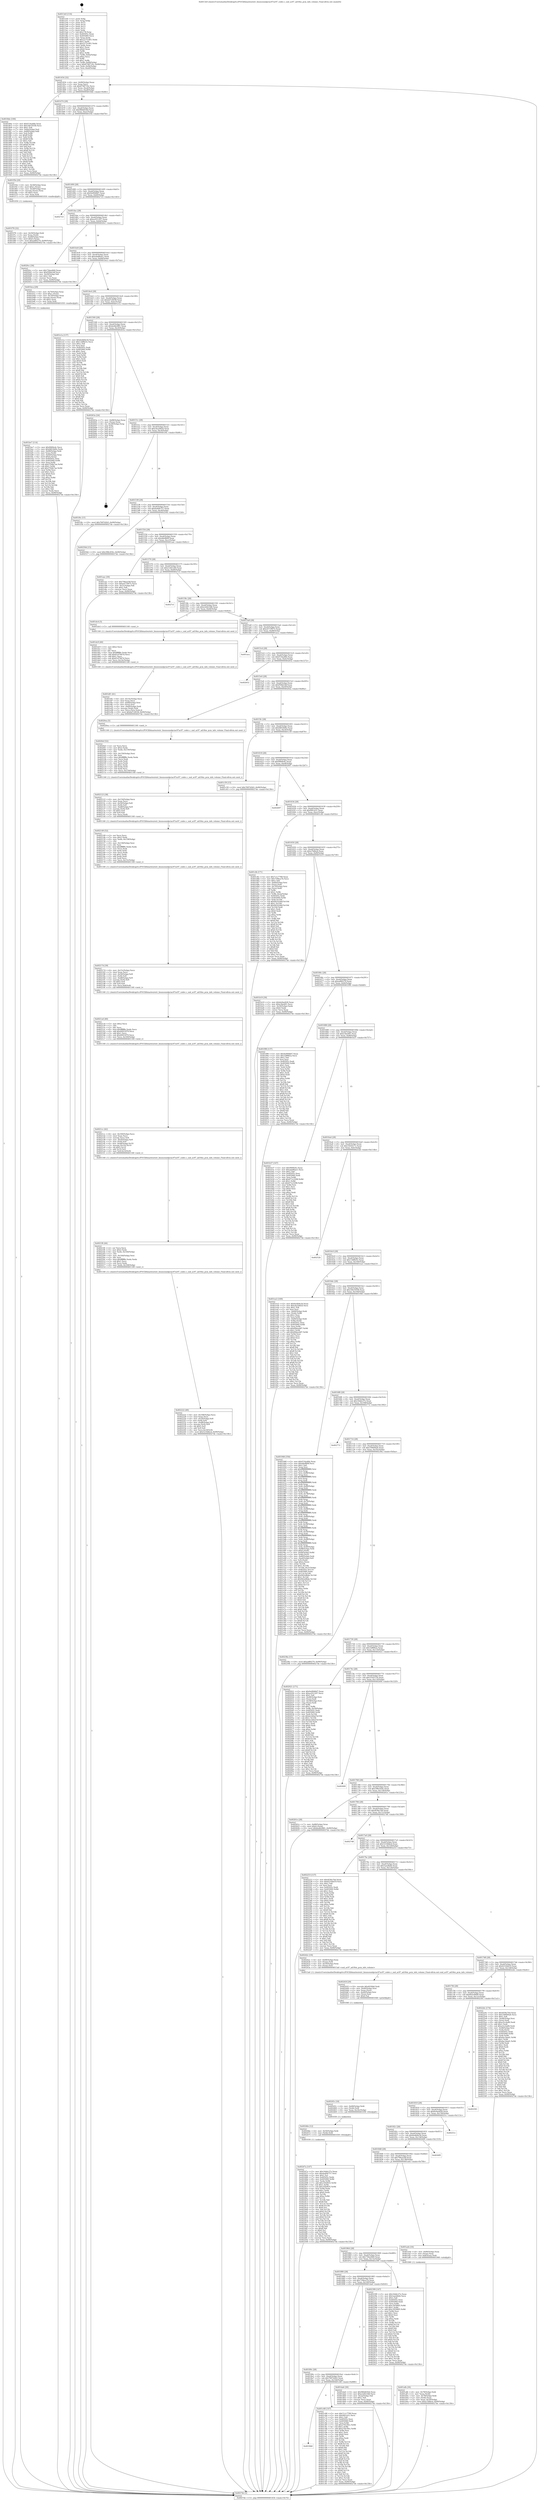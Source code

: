 digraph "0x4013e0" {
  label = "0x4013e0 (/mnt/c/Users/mathe/Desktop/tcc/POCII/binaries/extr_linuxsoundpciac97ac97_codec.c_snd_ac97_ad18xx_pcm_info_volume_Final-ollvm.out::main(0))"
  labelloc = "t"
  node[shape=record]

  Entry [label="",width=0.3,height=0.3,shape=circle,fillcolor=black,style=filled]
  "0x401454" [label="{
     0x401454 [32]\l
     | [instrs]\l
     &nbsp;&nbsp;0x401454 \<+6\>: mov -0x90(%rbp),%eax\l
     &nbsp;&nbsp;0x40145a \<+2\>: mov %eax,%ecx\l
     &nbsp;&nbsp;0x40145c \<+6\>: sub $0x8748719c,%ecx\l
     &nbsp;&nbsp;0x401462 \<+6\>: mov %eax,-0xa4(%rbp)\l
     &nbsp;&nbsp;0x401468 \<+6\>: mov %ecx,-0xa8(%rbp)\l
     &nbsp;&nbsp;0x40146e \<+6\>: je 00000000004018de \<main+0x4fe\>\l
  }"]
  "0x4018de" [label="{
     0x4018de [106]\l
     | [instrs]\l
     &nbsp;&nbsp;0x4018de \<+5\>: mov $0xf154a46b,%eax\l
     &nbsp;&nbsp;0x4018e3 \<+5\>: mov $0x16b19358,%ecx\l
     &nbsp;&nbsp;0x4018e8 \<+2\>: mov $0x1,%dl\l
     &nbsp;&nbsp;0x4018ea \<+7\>: mov -0x8a(%rbp),%sil\l
     &nbsp;&nbsp;0x4018f1 \<+7\>: mov -0x89(%rbp),%dil\l
     &nbsp;&nbsp;0x4018f8 \<+3\>: mov %sil,%r8b\l
     &nbsp;&nbsp;0x4018fb \<+4\>: xor $0xff,%r8b\l
     &nbsp;&nbsp;0x4018ff \<+3\>: mov %dil,%r9b\l
     &nbsp;&nbsp;0x401902 \<+4\>: xor $0xff,%r9b\l
     &nbsp;&nbsp;0x401906 \<+3\>: xor $0x1,%dl\l
     &nbsp;&nbsp;0x401909 \<+3\>: mov %r8b,%r10b\l
     &nbsp;&nbsp;0x40190c \<+4\>: and $0xff,%r10b\l
     &nbsp;&nbsp;0x401910 \<+3\>: and %dl,%sil\l
     &nbsp;&nbsp;0x401913 \<+3\>: mov %r9b,%r11b\l
     &nbsp;&nbsp;0x401916 \<+4\>: and $0xff,%r11b\l
     &nbsp;&nbsp;0x40191a \<+3\>: and %dl,%dil\l
     &nbsp;&nbsp;0x40191d \<+3\>: or %sil,%r10b\l
     &nbsp;&nbsp;0x401920 \<+3\>: or %dil,%r11b\l
     &nbsp;&nbsp;0x401923 \<+3\>: xor %r11b,%r10b\l
     &nbsp;&nbsp;0x401926 \<+3\>: or %r9b,%r8b\l
     &nbsp;&nbsp;0x401929 \<+4\>: xor $0xff,%r8b\l
     &nbsp;&nbsp;0x40192d \<+3\>: or $0x1,%dl\l
     &nbsp;&nbsp;0x401930 \<+3\>: and %dl,%r8b\l
     &nbsp;&nbsp;0x401933 \<+3\>: or %r8b,%r10b\l
     &nbsp;&nbsp;0x401936 \<+4\>: test $0x1,%r10b\l
     &nbsp;&nbsp;0x40193a \<+3\>: cmovne %ecx,%eax\l
     &nbsp;&nbsp;0x40193d \<+6\>: mov %eax,-0x90(%rbp)\l
     &nbsp;&nbsp;0x401943 \<+5\>: jmp 00000000004027de \<main+0x13fe\>\l
  }"]
  "0x401474" [label="{
     0x401474 [28]\l
     | [instrs]\l
     &nbsp;&nbsp;0x401474 \<+5\>: jmp 0000000000401479 \<main+0x99\>\l
     &nbsp;&nbsp;0x401479 \<+6\>: mov -0xa4(%rbp),%eax\l
     &nbsp;&nbsp;0x40147f \<+5\>: sub $0x984d03b4,%eax\l
     &nbsp;&nbsp;0x401484 \<+6\>: mov %eax,-0xac(%rbp)\l
     &nbsp;&nbsp;0x40148a \<+6\>: je 0000000000401f5b \<main+0xb7b\>\l
  }"]
  "0x4027de" [label="{
     0x4027de [5]\l
     | [instrs]\l
     &nbsp;&nbsp;0x4027de \<+5\>: jmp 0000000000401454 \<main+0x74\>\l
  }"]
  "0x4013e0" [label="{
     0x4013e0 [116]\l
     | [instrs]\l
     &nbsp;&nbsp;0x4013e0 \<+1\>: push %rbp\l
     &nbsp;&nbsp;0x4013e1 \<+3\>: mov %rsp,%rbp\l
     &nbsp;&nbsp;0x4013e4 \<+2\>: push %r15\l
     &nbsp;&nbsp;0x4013e6 \<+2\>: push %r14\l
     &nbsp;&nbsp;0x4013e8 \<+2\>: push %r13\l
     &nbsp;&nbsp;0x4013ea \<+2\>: push %r12\l
     &nbsp;&nbsp;0x4013ec \<+1\>: push %rbx\l
     &nbsp;&nbsp;0x4013ed \<+7\>: sub $0x178,%rsp\l
     &nbsp;&nbsp;0x4013f4 \<+7\>: mov 0x40505c,%eax\l
     &nbsp;&nbsp;0x4013fb \<+7\>: mov 0x405060,%ecx\l
     &nbsp;&nbsp;0x401402 \<+2\>: mov %eax,%edx\l
     &nbsp;&nbsp;0x401404 \<+6\>: add $0x2275cd01,%edx\l
     &nbsp;&nbsp;0x40140a \<+3\>: sub $0x1,%edx\l
     &nbsp;&nbsp;0x40140d \<+6\>: sub $0x2275cd01,%edx\l
     &nbsp;&nbsp;0x401413 \<+3\>: imul %edx,%eax\l
     &nbsp;&nbsp;0x401416 \<+3\>: and $0x1,%eax\l
     &nbsp;&nbsp;0x401419 \<+3\>: cmp $0x0,%eax\l
     &nbsp;&nbsp;0x40141c \<+4\>: sete %r8b\l
     &nbsp;&nbsp;0x401420 \<+4\>: and $0x1,%r8b\l
     &nbsp;&nbsp;0x401424 \<+7\>: mov %r8b,-0x8a(%rbp)\l
     &nbsp;&nbsp;0x40142b \<+3\>: cmp $0xa,%ecx\l
     &nbsp;&nbsp;0x40142e \<+4\>: setl %r8b\l
     &nbsp;&nbsp;0x401432 \<+4\>: and $0x1,%r8b\l
     &nbsp;&nbsp;0x401436 \<+7\>: mov %r8b,-0x89(%rbp)\l
     &nbsp;&nbsp;0x40143d \<+10\>: movl $0x8748719c,-0x90(%rbp)\l
     &nbsp;&nbsp;0x401447 \<+6\>: mov %edi,-0x94(%rbp)\l
     &nbsp;&nbsp;0x40144d \<+7\>: mov %rsi,-0xa0(%rbp)\l
  }"]
  Exit [label="",width=0.3,height=0.3,shape=circle,fillcolor=black,style=filled,peripheries=2]
  "0x401f5b" [label="{
     0x401f5b [29]\l
     | [instrs]\l
     &nbsp;&nbsp;0x401f5b \<+4\>: mov -0x58(%rbp),%rax\l
     &nbsp;&nbsp;0x401f5f \<+6\>: movl $0x1,(%rax)\l
     &nbsp;&nbsp;0x401f65 \<+4\>: mov -0x58(%rbp),%rax\l
     &nbsp;&nbsp;0x401f69 \<+3\>: movslq (%rax),%rax\l
     &nbsp;&nbsp;0x401f6c \<+4\>: shl $0x5,%rax\l
     &nbsp;&nbsp;0x401f70 \<+3\>: mov %rax,%rdi\l
     &nbsp;&nbsp;0x401f73 \<+5\>: call 0000000000401050 \<malloc@plt\>\l
     | [calls]\l
     &nbsp;&nbsp;0x401050 \{1\} (unknown)\l
  }"]
  "0x401490" [label="{
     0x401490 [28]\l
     | [instrs]\l
     &nbsp;&nbsp;0x401490 \<+5\>: jmp 0000000000401495 \<main+0xb5\>\l
     &nbsp;&nbsp;0x401495 \<+6\>: mov -0xa4(%rbp),%eax\l
     &nbsp;&nbsp;0x40149b \<+5\>: sub $0x9a9948d7,%eax\l
     &nbsp;&nbsp;0x4014a0 \<+6\>: mov %eax,-0xb0(%rbp)\l
     &nbsp;&nbsp;0x4014a6 \<+6\>: je 0000000000402723 \<main+0x1343\>\l
  }"]
  "0x40247a" [label="{
     0x40247a [147]\l
     | [instrs]\l
     &nbsp;&nbsp;0x40247a \<+5\>: mov $0x16ddc27e,%eax\l
     &nbsp;&nbsp;0x40247f \<+5\>: mov $0xda40b757,%esi\l
     &nbsp;&nbsp;0x402484 \<+2\>: mov $0x1,%cl\l
     &nbsp;&nbsp;0x402486 \<+7\>: mov 0x40505c,%edx\l
     &nbsp;&nbsp;0x40248d \<+8\>: mov 0x405060,%r8d\l
     &nbsp;&nbsp;0x402495 \<+3\>: mov %edx,%r9d\l
     &nbsp;&nbsp;0x402498 \<+7\>: add $0x1f5b9f35,%r9d\l
     &nbsp;&nbsp;0x40249f \<+4\>: sub $0x1,%r9d\l
     &nbsp;&nbsp;0x4024a3 \<+7\>: sub $0x1f5b9f35,%r9d\l
     &nbsp;&nbsp;0x4024aa \<+4\>: imul %r9d,%edx\l
     &nbsp;&nbsp;0x4024ae \<+3\>: and $0x1,%edx\l
     &nbsp;&nbsp;0x4024b1 \<+3\>: cmp $0x0,%edx\l
     &nbsp;&nbsp;0x4024b4 \<+4\>: sete %r10b\l
     &nbsp;&nbsp;0x4024b8 \<+4\>: cmp $0xa,%r8d\l
     &nbsp;&nbsp;0x4024bc \<+4\>: setl %r11b\l
     &nbsp;&nbsp;0x4024c0 \<+3\>: mov %r10b,%bl\l
     &nbsp;&nbsp;0x4024c3 \<+3\>: xor $0xff,%bl\l
     &nbsp;&nbsp;0x4024c6 \<+3\>: mov %r11b,%r14b\l
     &nbsp;&nbsp;0x4024c9 \<+4\>: xor $0xff,%r14b\l
     &nbsp;&nbsp;0x4024cd \<+3\>: xor $0x0,%cl\l
     &nbsp;&nbsp;0x4024d0 \<+3\>: mov %bl,%r15b\l
     &nbsp;&nbsp;0x4024d3 \<+4\>: and $0x0,%r15b\l
     &nbsp;&nbsp;0x4024d7 \<+3\>: and %cl,%r10b\l
     &nbsp;&nbsp;0x4024da \<+3\>: mov %r14b,%r12b\l
     &nbsp;&nbsp;0x4024dd \<+4\>: and $0x0,%r12b\l
     &nbsp;&nbsp;0x4024e1 \<+3\>: and %cl,%r11b\l
     &nbsp;&nbsp;0x4024e4 \<+3\>: or %r10b,%r15b\l
     &nbsp;&nbsp;0x4024e7 \<+3\>: or %r11b,%r12b\l
     &nbsp;&nbsp;0x4024ea \<+3\>: xor %r12b,%r15b\l
     &nbsp;&nbsp;0x4024ed \<+3\>: or %r14b,%bl\l
     &nbsp;&nbsp;0x4024f0 \<+3\>: xor $0xff,%bl\l
     &nbsp;&nbsp;0x4024f3 \<+3\>: or $0x0,%cl\l
     &nbsp;&nbsp;0x4024f6 \<+2\>: and %cl,%bl\l
     &nbsp;&nbsp;0x4024f8 \<+3\>: or %bl,%r15b\l
     &nbsp;&nbsp;0x4024fb \<+4\>: test $0x1,%r15b\l
     &nbsp;&nbsp;0x4024ff \<+3\>: cmovne %esi,%eax\l
     &nbsp;&nbsp;0x402502 \<+6\>: mov %eax,-0x90(%rbp)\l
     &nbsp;&nbsp;0x402508 \<+5\>: jmp 00000000004027de \<main+0x13fe\>\l
  }"]
  "0x402723" [label="{
     0x402723\l
  }", style=dashed]
  "0x4014ac" [label="{
     0x4014ac [28]\l
     | [instrs]\l
     &nbsp;&nbsp;0x4014ac \<+5\>: jmp 00000000004014b1 \<main+0xd1\>\l
     &nbsp;&nbsp;0x4014b1 \<+6\>: mov -0xa4(%rbp),%eax\l
     &nbsp;&nbsp;0x4014b7 \<+5\>: sub $0xac051207,%eax\l
     &nbsp;&nbsp;0x4014bc \<+6\>: mov %eax,-0xb4(%rbp)\l
     &nbsp;&nbsp;0x4014c2 \<+6\>: je 00000000004020cc \<main+0xcec\>\l
  }"]
  "0x40246e" [label="{
     0x40246e [12]\l
     | [instrs]\l
     &nbsp;&nbsp;0x40246e \<+4\>: mov -0x50(%rbp),%rdi\l
     &nbsp;&nbsp;0x402472 \<+3\>: mov (%rdi),%rdi\l
     &nbsp;&nbsp;0x402475 \<+5\>: call 0000000000401030 \<free@plt\>\l
     | [calls]\l
     &nbsp;&nbsp;0x401030 \{1\} (unknown)\l
  }"]
  "0x4020cc" [label="{
     0x4020cc [30]\l
     | [instrs]\l
     &nbsp;&nbsp;0x4020cc \<+5\>: mov $0x73bee840,%eax\l
     &nbsp;&nbsp;0x4020d1 \<+5\>: mov $0xf50bb3df,%ecx\l
     &nbsp;&nbsp;0x4020d6 \<+3\>: mov -0x29(%rbp),%dl\l
     &nbsp;&nbsp;0x4020d9 \<+3\>: test $0x1,%dl\l
     &nbsp;&nbsp;0x4020dc \<+3\>: cmovne %ecx,%eax\l
     &nbsp;&nbsp;0x4020df \<+6\>: mov %eax,-0x90(%rbp)\l
     &nbsp;&nbsp;0x4020e5 \<+5\>: jmp 00000000004027de \<main+0x13fe\>\l
  }"]
  "0x4014c8" [label="{
     0x4014c8 [28]\l
     | [instrs]\l
     &nbsp;&nbsp;0x4014c8 \<+5\>: jmp 00000000004014cd \<main+0xed\>\l
     &nbsp;&nbsp;0x4014cd \<+6\>: mov -0xa4(%rbp),%eax\l
     &nbsp;&nbsp;0x4014d3 \<+5\>: sub $0xada86ae1,%eax\l
     &nbsp;&nbsp;0x4014d8 \<+6\>: mov %eax,-0xb8(%rbp)\l
     &nbsp;&nbsp;0x4014de \<+6\>: je 0000000000401bca \<main+0x7ea\>\l
  }"]
  "0x40245c" [label="{
     0x40245c [18]\l
     | [instrs]\l
     &nbsp;&nbsp;0x40245c \<+4\>: mov -0x68(%rbp),%rdi\l
     &nbsp;&nbsp;0x402460 \<+3\>: mov (%rdi),%rdi\l
     &nbsp;&nbsp;0x402463 \<+6\>: mov %eax,-0x16c(%rbp)\l
     &nbsp;&nbsp;0x402469 \<+5\>: call 0000000000401030 \<free@plt\>\l
     | [calls]\l
     &nbsp;&nbsp;0x401030 \{1\} (unknown)\l
  }"]
  "0x401bca" [label="{
     0x401bca [29]\l
     | [instrs]\l
     &nbsp;&nbsp;0x401bca \<+4\>: mov -0x70(%rbp),%rax\l
     &nbsp;&nbsp;0x401bce \<+6\>: movl $0x1,(%rax)\l
     &nbsp;&nbsp;0x401bd4 \<+4\>: mov -0x70(%rbp),%rax\l
     &nbsp;&nbsp;0x401bd8 \<+3\>: movslq (%rax),%rax\l
     &nbsp;&nbsp;0x401bdb \<+4\>: shl $0x2,%rax\l
     &nbsp;&nbsp;0x401bdf \<+3\>: mov %rax,%rdi\l
     &nbsp;&nbsp;0x401be2 \<+5\>: call 0000000000401050 \<malloc@plt\>\l
     | [calls]\l
     &nbsp;&nbsp;0x401050 \{1\} (unknown)\l
  }"]
  "0x4014e4" [label="{
     0x4014e4 [28]\l
     | [instrs]\l
     &nbsp;&nbsp;0x4014e4 \<+5\>: jmp 00000000004014e9 \<main+0x109\>\l
     &nbsp;&nbsp;0x4014e9 \<+6\>: mov -0xa4(%rbp),%eax\l
     &nbsp;&nbsp;0x4014ef \<+5\>: sub $0xbd7c6038,%eax\l
     &nbsp;&nbsp;0x4014f4 \<+6\>: mov %eax,-0xbc(%rbp)\l
     &nbsp;&nbsp;0x4014fa \<+6\>: je 0000000000401e1a \<main+0xa3a\>\l
  }"]
  "0x40243f" [label="{
     0x40243f [29]\l
     | [instrs]\l
     &nbsp;&nbsp;0x40243f \<+10\>: movabs $0x4030b6,%rdi\l
     &nbsp;&nbsp;0x402449 \<+4\>: mov -0x40(%rbp),%rsi\l
     &nbsp;&nbsp;0x40244d \<+2\>: mov %eax,(%rsi)\l
     &nbsp;&nbsp;0x40244f \<+4\>: mov -0x40(%rbp),%rsi\l
     &nbsp;&nbsp;0x402453 \<+2\>: mov (%rsi),%esi\l
     &nbsp;&nbsp;0x402455 \<+2\>: mov $0x0,%al\l
     &nbsp;&nbsp;0x402457 \<+5\>: call 0000000000401040 \<printf@plt\>\l
     | [calls]\l
     &nbsp;&nbsp;0x401040 \{1\} (unknown)\l
  }"]
  "0x401e1a" [label="{
     0x401e1a [137]\l
     | [instrs]\l
     &nbsp;&nbsp;0x401e1a \<+5\>: mov $0x6edb9e3d,%eax\l
     &nbsp;&nbsp;0x401e1f \<+5\>: mov $0x13df825c,%ecx\l
     &nbsp;&nbsp;0x401e24 \<+2\>: mov $0x1,%dl\l
     &nbsp;&nbsp;0x401e26 \<+2\>: xor %esi,%esi\l
     &nbsp;&nbsp;0x401e28 \<+7\>: mov 0x40505c,%edi\l
     &nbsp;&nbsp;0x401e2f \<+8\>: mov 0x405060,%r8d\l
     &nbsp;&nbsp;0x401e37 \<+3\>: sub $0x1,%esi\l
     &nbsp;&nbsp;0x401e3a \<+3\>: mov %edi,%r9d\l
     &nbsp;&nbsp;0x401e3d \<+3\>: add %esi,%r9d\l
     &nbsp;&nbsp;0x401e40 \<+4\>: imul %r9d,%edi\l
     &nbsp;&nbsp;0x401e44 \<+3\>: and $0x1,%edi\l
     &nbsp;&nbsp;0x401e47 \<+3\>: cmp $0x0,%edi\l
     &nbsp;&nbsp;0x401e4a \<+4\>: sete %r10b\l
     &nbsp;&nbsp;0x401e4e \<+4\>: cmp $0xa,%r8d\l
     &nbsp;&nbsp;0x401e52 \<+4\>: setl %r11b\l
     &nbsp;&nbsp;0x401e56 \<+3\>: mov %r10b,%bl\l
     &nbsp;&nbsp;0x401e59 \<+3\>: xor $0xff,%bl\l
     &nbsp;&nbsp;0x401e5c \<+3\>: mov %r11b,%r14b\l
     &nbsp;&nbsp;0x401e5f \<+4\>: xor $0xff,%r14b\l
     &nbsp;&nbsp;0x401e63 \<+3\>: xor $0x0,%dl\l
     &nbsp;&nbsp;0x401e66 \<+3\>: mov %bl,%r15b\l
     &nbsp;&nbsp;0x401e69 \<+4\>: and $0x0,%r15b\l
     &nbsp;&nbsp;0x401e6d \<+3\>: and %dl,%r10b\l
     &nbsp;&nbsp;0x401e70 \<+3\>: mov %r14b,%r12b\l
     &nbsp;&nbsp;0x401e73 \<+4\>: and $0x0,%r12b\l
     &nbsp;&nbsp;0x401e77 \<+3\>: and %dl,%r11b\l
     &nbsp;&nbsp;0x401e7a \<+3\>: or %r10b,%r15b\l
     &nbsp;&nbsp;0x401e7d \<+3\>: or %r11b,%r12b\l
     &nbsp;&nbsp;0x401e80 \<+3\>: xor %r12b,%r15b\l
     &nbsp;&nbsp;0x401e83 \<+3\>: or %r14b,%bl\l
     &nbsp;&nbsp;0x401e86 \<+3\>: xor $0xff,%bl\l
     &nbsp;&nbsp;0x401e89 \<+3\>: or $0x0,%dl\l
     &nbsp;&nbsp;0x401e8c \<+2\>: and %dl,%bl\l
     &nbsp;&nbsp;0x401e8e \<+3\>: or %bl,%r15b\l
     &nbsp;&nbsp;0x401e91 \<+4\>: test $0x1,%r15b\l
     &nbsp;&nbsp;0x401e95 \<+3\>: cmovne %ecx,%eax\l
     &nbsp;&nbsp;0x401e98 \<+6\>: mov %eax,-0x90(%rbp)\l
     &nbsp;&nbsp;0x401e9e \<+5\>: jmp 00000000004027de \<main+0x13fe\>\l
  }"]
  "0x401500" [label="{
     0x401500 [28]\l
     | [instrs]\l
     &nbsp;&nbsp;0x401500 \<+5\>: jmp 0000000000401505 \<main+0x125\>\l
     &nbsp;&nbsp;0x401505 \<+6\>: mov -0xa4(%rbp),%eax\l
     &nbsp;&nbsp;0x40150b \<+5\>: sub $0xbedb2881,%eax\l
     &nbsp;&nbsp;0x401510 \<+6\>: mov %eax,-0xc0(%rbp)\l
     &nbsp;&nbsp;0x401516 \<+6\>: je 000000000040263a \<main+0x125a\>\l
  }"]
  "0x402222" [label="{
     0x402222 [49]\l
     | [instrs]\l
     &nbsp;&nbsp;0x402222 \<+6\>: mov -0x168(%rbp),%ecx\l
     &nbsp;&nbsp;0x402228 \<+3\>: imul %eax,%ecx\l
     &nbsp;&nbsp;0x40222b \<+4\>: mov -0x50(%rbp),%r8\l
     &nbsp;&nbsp;0x40222f \<+3\>: mov (%r8),%r8\l
     &nbsp;&nbsp;0x402232 \<+4\>: mov -0x48(%rbp),%r9\l
     &nbsp;&nbsp;0x402236 \<+3\>: movslq (%r9),%r9\l
     &nbsp;&nbsp;0x402239 \<+4\>: shl $0x5,%r9\l
     &nbsp;&nbsp;0x40223d \<+3\>: add %r9,%r8\l
     &nbsp;&nbsp;0x402240 \<+4\>: mov %ecx,0x18(%r8)\l
     &nbsp;&nbsp;0x402244 \<+10\>: movl $0x5218dbcd,-0x90(%rbp)\l
     &nbsp;&nbsp;0x40224e \<+5\>: jmp 00000000004027de \<main+0x13fe\>\l
  }"]
  "0x40263a" [label="{
     0x40263a [24]\l
     | [instrs]\l
     &nbsp;&nbsp;0x40263a \<+7\>: mov -0x88(%rbp),%rax\l
     &nbsp;&nbsp;0x402641 \<+2\>: mov (%rax),%eax\l
     &nbsp;&nbsp;0x402643 \<+4\>: lea -0x28(%rbp),%rsp\l
     &nbsp;&nbsp;0x402647 \<+1\>: pop %rbx\l
     &nbsp;&nbsp;0x402648 \<+2\>: pop %r12\l
     &nbsp;&nbsp;0x40264a \<+2\>: pop %r13\l
     &nbsp;&nbsp;0x40264c \<+2\>: pop %r14\l
     &nbsp;&nbsp;0x40264e \<+2\>: pop %r15\l
     &nbsp;&nbsp;0x402650 \<+1\>: pop %rbp\l
     &nbsp;&nbsp;0x402651 \<+1\>: ret\l
  }"]
  "0x40151c" [label="{
     0x40151c [28]\l
     | [instrs]\l
     &nbsp;&nbsp;0x40151c \<+5\>: jmp 0000000000401521 \<main+0x141\>\l
     &nbsp;&nbsp;0x401521 \<+6\>: mov -0xa4(%rbp),%eax\l
     &nbsp;&nbsp;0x401527 \<+5\>: sub $0xc6a24824,%eax\l
     &nbsp;&nbsp;0x40152c \<+6\>: mov %eax,-0xc4(%rbp)\l
     &nbsp;&nbsp;0x401532 \<+6\>: je 0000000000401f4c \<main+0xb6c\>\l
  }"]
  "0x4021f6" [label="{
     0x4021f6 [44]\l
     | [instrs]\l
     &nbsp;&nbsp;0x4021f6 \<+2\>: xor %ecx,%ecx\l
     &nbsp;&nbsp;0x4021f8 \<+5\>: mov $0x2,%edx\l
     &nbsp;&nbsp;0x4021fd \<+6\>: mov %edx,-0x164(%rbp)\l
     &nbsp;&nbsp;0x402203 \<+1\>: cltd\l
     &nbsp;&nbsp;0x402204 \<+6\>: mov -0x164(%rbp),%esi\l
     &nbsp;&nbsp;0x40220a \<+2\>: idiv %esi\l
     &nbsp;&nbsp;0x40220c \<+6\>: imul $0xfffffffe,%edx,%edx\l
     &nbsp;&nbsp;0x402212 \<+3\>: sub $0x1,%ecx\l
     &nbsp;&nbsp;0x402215 \<+2\>: sub %ecx,%edx\l
     &nbsp;&nbsp;0x402217 \<+6\>: mov %edx,-0x168(%rbp)\l
     &nbsp;&nbsp;0x40221d \<+5\>: call 0000000000401160 \<next_i\>\l
     | [calls]\l
     &nbsp;&nbsp;0x401160 \{1\} (/mnt/c/Users/mathe/Desktop/tcc/POCII/binaries/extr_linuxsoundpciac97ac97_codec.c_snd_ac97_ad18xx_pcm_info_volume_Final-ollvm.out::next_i)\l
  }"]
  "0x401f4c" [label="{
     0x401f4c [15]\l
     | [instrs]\l
     &nbsp;&nbsp;0x401f4c \<+10\>: movl $0x7697d2b5,-0x90(%rbp)\l
     &nbsp;&nbsp;0x401f56 \<+5\>: jmp 00000000004027de \<main+0x13fe\>\l
  }"]
  "0x401538" [label="{
     0x401538 [28]\l
     | [instrs]\l
     &nbsp;&nbsp;0x401538 \<+5\>: jmp 000000000040153d \<main+0x15d\>\l
     &nbsp;&nbsp;0x40153d \<+6\>: mov -0xa4(%rbp),%eax\l
     &nbsp;&nbsp;0x401543 \<+5\>: sub $0xda40b757,%eax\l
     &nbsp;&nbsp;0x401548 \<+6\>: mov %eax,-0xc8(%rbp)\l
     &nbsp;&nbsp;0x40154e \<+6\>: je 000000000040250d \<main+0x112d\>\l
  }"]
  "0x4021cc" [label="{
     0x4021cc [42]\l
     | [instrs]\l
     &nbsp;&nbsp;0x4021cc \<+6\>: mov -0x160(%rbp),%ecx\l
     &nbsp;&nbsp;0x4021d2 \<+3\>: imul %eax,%ecx\l
     &nbsp;&nbsp;0x4021d5 \<+3\>: movslq %ecx,%r8\l
     &nbsp;&nbsp;0x4021d8 \<+4\>: mov -0x50(%rbp),%r9\l
     &nbsp;&nbsp;0x4021dc \<+3\>: mov (%r9),%r9\l
     &nbsp;&nbsp;0x4021df \<+4\>: mov -0x48(%rbp),%r10\l
     &nbsp;&nbsp;0x4021e3 \<+3\>: movslq (%r10),%r10\l
     &nbsp;&nbsp;0x4021e6 \<+4\>: shl $0x5,%r10\l
     &nbsp;&nbsp;0x4021ea \<+3\>: add %r10,%r9\l
     &nbsp;&nbsp;0x4021ed \<+4\>: mov %r8,0x10(%r9)\l
     &nbsp;&nbsp;0x4021f1 \<+5\>: call 0000000000401160 \<next_i\>\l
     | [calls]\l
     &nbsp;&nbsp;0x401160 \{1\} (/mnt/c/Users/mathe/Desktop/tcc/POCII/binaries/extr_linuxsoundpciac97ac97_codec.c_snd_ac97_ad18xx_pcm_info_volume_Final-ollvm.out::next_i)\l
  }"]
  "0x40250d" [label="{
     0x40250d [15]\l
     | [instrs]\l
     &nbsp;&nbsp;0x40250d \<+10\>: movl $0x398c450c,-0x90(%rbp)\l
     &nbsp;&nbsp;0x402517 \<+5\>: jmp 00000000004027de \<main+0x13fe\>\l
  }"]
  "0x401554" [label="{
     0x401554 [28]\l
     | [instrs]\l
     &nbsp;&nbsp;0x401554 \<+5\>: jmp 0000000000401559 \<main+0x179\>\l
     &nbsp;&nbsp;0x401559 \<+6\>: mov -0xa4(%rbp),%eax\l
     &nbsp;&nbsp;0x40155f \<+5\>: sub $0xddeffd9f,%eax\l
     &nbsp;&nbsp;0x401564 \<+6\>: mov %eax,-0xcc(%rbp)\l
     &nbsp;&nbsp;0x40156a \<+6\>: je 0000000000401aac \<main+0x6cc\>\l
  }"]
  "0x4021a4" [label="{
     0x4021a4 [40]\l
     | [instrs]\l
     &nbsp;&nbsp;0x4021a4 \<+5\>: mov $0x2,%ecx\l
     &nbsp;&nbsp;0x4021a9 \<+1\>: cltd\l
     &nbsp;&nbsp;0x4021aa \<+2\>: idiv %ecx\l
     &nbsp;&nbsp;0x4021ac \<+6\>: imul $0xfffffffe,%edx,%ecx\l
     &nbsp;&nbsp;0x4021b2 \<+6\>: add $0x40933f79,%ecx\l
     &nbsp;&nbsp;0x4021b8 \<+3\>: add $0x1,%ecx\l
     &nbsp;&nbsp;0x4021bb \<+6\>: sub $0x40933f79,%ecx\l
     &nbsp;&nbsp;0x4021c1 \<+6\>: mov %ecx,-0x160(%rbp)\l
     &nbsp;&nbsp;0x4021c7 \<+5\>: call 0000000000401160 \<next_i\>\l
     | [calls]\l
     &nbsp;&nbsp;0x401160 \{1\} (/mnt/c/Users/mathe/Desktop/tcc/POCII/binaries/extr_linuxsoundpciac97ac97_codec.c_snd_ac97_ad18xx_pcm_info_volume_Final-ollvm.out::next_i)\l
  }"]
  "0x401aac" [label="{
     0x401aac [30]\l
     | [instrs]\l
     &nbsp;&nbsp;0x401aac \<+5\>: mov $0x706aa54f,%eax\l
     &nbsp;&nbsp;0x401ab1 \<+5\>: mov $0xe4719075,%ecx\l
     &nbsp;&nbsp;0x401ab6 \<+3\>: mov -0x31(%rbp),%dl\l
     &nbsp;&nbsp;0x401ab9 \<+3\>: test $0x1,%dl\l
     &nbsp;&nbsp;0x401abc \<+3\>: cmovne %ecx,%eax\l
     &nbsp;&nbsp;0x401abf \<+6\>: mov %eax,-0x90(%rbp)\l
     &nbsp;&nbsp;0x401ac5 \<+5\>: jmp 00000000004027de \<main+0x13fe\>\l
  }"]
  "0x401570" [label="{
     0x401570 [28]\l
     | [instrs]\l
     &nbsp;&nbsp;0x401570 \<+5\>: jmp 0000000000401575 \<main+0x195\>\l
     &nbsp;&nbsp;0x401575 \<+6\>: mov -0xa4(%rbp),%eax\l
     &nbsp;&nbsp;0x40157b \<+5\>: sub $0xe1d41e40,%eax\l
     &nbsp;&nbsp;0x401580 \<+6\>: mov %eax,-0xd0(%rbp)\l
     &nbsp;&nbsp;0x401586 \<+6\>: je 00000000004027cf \<main+0x13ef\>\l
  }"]
  "0x40217d" [label="{
     0x40217d [39]\l
     | [instrs]\l
     &nbsp;&nbsp;0x40217d \<+6\>: mov -0x15c(%rbp),%ecx\l
     &nbsp;&nbsp;0x402183 \<+3\>: imul %eax,%ecx\l
     &nbsp;&nbsp;0x402186 \<+4\>: mov -0x50(%rbp),%r8\l
     &nbsp;&nbsp;0x40218a \<+3\>: mov (%r8),%r8\l
     &nbsp;&nbsp;0x40218d \<+4\>: mov -0x48(%rbp),%r9\l
     &nbsp;&nbsp;0x402191 \<+3\>: movslq (%r9),%r9\l
     &nbsp;&nbsp;0x402194 \<+4\>: shl $0x5,%r9\l
     &nbsp;&nbsp;0x402198 \<+3\>: add %r9,%r8\l
     &nbsp;&nbsp;0x40219b \<+4\>: mov %ecx,0x8(%r8)\l
     &nbsp;&nbsp;0x40219f \<+5\>: call 0000000000401160 \<next_i\>\l
     | [calls]\l
     &nbsp;&nbsp;0x401160 \{1\} (/mnt/c/Users/mathe/Desktop/tcc/POCII/binaries/extr_linuxsoundpciac97ac97_codec.c_snd_ac97_ad18xx_pcm_info_volume_Final-ollvm.out::next_i)\l
  }"]
  "0x4027cf" [label="{
     0x4027cf\l
  }", style=dashed]
  "0x40158c" [label="{
     0x40158c [28]\l
     | [instrs]\l
     &nbsp;&nbsp;0x40158c \<+5\>: jmp 0000000000401591 \<main+0x1b1\>\l
     &nbsp;&nbsp;0x401591 \<+6\>: mov -0xa4(%rbp),%eax\l
     &nbsp;&nbsp;0x401597 \<+5\>: sub $0xe2d423d6,%eax\l
     &nbsp;&nbsp;0x40159c \<+6\>: mov %eax,-0xd4(%rbp)\l
     &nbsp;&nbsp;0x4015a2 \<+6\>: je 0000000000401dc4 \<main+0x9e4\>\l
  }"]
  "0x402149" [label="{
     0x402149 [52]\l
     | [instrs]\l
     &nbsp;&nbsp;0x402149 \<+2\>: xor %ecx,%ecx\l
     &nbsp;&nbsp;0x40214b \<+5\>: mov $0x2,%edx\l
     &nbsp;&nbsp;0x402150 \<+6\>: mov %edx,-0x158(%rbp)\l
     &nbsp;&nbsp;0x402156 \<+1\>: cltd\l
     &nbsp;&nbsp;0x402157 \<+6\>: mov -0x158(%rbp),%esi\l
     &nbsp;&nbsp;0x40215d \<+2\>: idiv %esi\l
     &nbsp;&nbsp;0x40215f \<+6\>: imul $0xfffffffe,%edx,%edx\l
     &nbsp;&nbsp;0x402165 \<+2\>: mov %ecx,%edi\l
     &nbsp;&nbsp;0x402167 \<+2\>: sub %edx,%edi\l
     &nbsp;&nbsp;0x402169 \<+2\>: mov %ecx,%edx\l
     &nbsp;&nbsp;0x40216b \<+3\>: sub $0x1,%edx\l
     &nbsp;&nbsp;0x40216e \<+2\>: add %edx,%edi\l
     &nbsp;&nbsp;0x402170 \<+2\>: sub %edi,%ecx\l
     &nbsp;&nbsp;0x402172 \<+6\>: mov %ecx,-0x15c(%rbp)\l
     &nbsp;&nbsp;0x402178 \<+5\>: call 0000000000401160 \<next_i\>\l
     | [calls]\l
     &nbsp;&nbsp;0x401160 \{1\} (/mnt/c/Users/mathe/Desktop/tcc/POCII/binaries/extr_linuxsoundpciac97ac97_codec.c_snd_ac97_ad18xx_pcm_info_volume_Final-ollvm.out::next_i)\l
  }"]
  "0x401dc4" [label="{
     0x401dc4 [5]\l
     | [instrs]\l
     &nbsp;&nbsp;0x401dc4 \<+5\>: call 0000000000401160 \<next_i\>\l
     | [calls]\l
     &nbsp;&nbsp;0x401160 \{1\} (/mnt/c/Users/mathe/Desktop/tcc/POCII/binaries/extr_linuxsoundpciac97ac97_codec.c_snd_ac97_ad18xx_pcm_info_volume_Final-ollvm.out::next_i)\l
  }"]
  "0x4015a8" [label="{
     0x4015a8 [28]\l
     | [instrs]\l
     &nbsp;&nbsp;0x4015a8 \<+5\>: jmp 00000000004015ad \<main+0x1cd\>\l
     &nbsp;&nbsp;0x4015ad \<+6\>: mov -0xa4(%rbp),%eax\l
     &nbsp;&nbsp;0x4015b3 \<+5\>: sub $0xe4719075,%eax\l
     &nbsp;&nbsp;0x4015b8 \<+6\>: mov %eax,-0xd8(%rbp)\l
     &nbsp;&nbsp;0x4015be \<+6\>: je 0000000000401aca \<main+0x6ea\>\l
  }"]
  "0x402123" [label="{
     0x402123 [38]\l
     | [instrs]\l
     &nbsp;&nbsp;0x402123 \<+6\>: mov -0x154(%rbp),%ecx\l
     &nbsp;&nbsp;0x402129 \<+3\>: imul %eax,%ecx\l
     &nbsp;&nbsp;0x40212c \<+4\>: mov -0x50(%rbp),%r8\l
     &nbsp;&nbsp;0x402130 \<+3\>: mov (%r8),%r8\l
     &nbsp;&nbsp;0x402133 \<+4\>: mov -0x48(%rbp),%r9\l
     &nbsp;&nbsp;0x402137 \<+3\>: movslq (%r9),%r9\l
     &nbsp;&nbsp;0x40213a \<+4\>: shl $0x5,%r9\l
     &nbsp;&nbsp;0x40213e \<+3\>: add %r9,%r8\l
     &nbsp;&nbsp;0x402141 \<+3\>: mov %ecx,(%r8)\l
     &nbsp;&nbsp;0x402144 \<+5\>: call 0000000000401160 \<next_i\>\l
     | [calls]\l
     &nbsp;&nbsp;0x401160 \{1\} (/mnt/c/Users/mathe/Desktop/tcc/POCII/binaries/extr_linuxsoundpciac97ac97_codec.c_snd_ac97_ad18xx_pcm_info_volume_Final-ollvm.out::next_i)\l
  }"]
  "0x401aca" [label="{
     0x401aca\l
  }", style=dashed]
  "0x4015c4" [label="{
     0x4015c4 [28]\l
     | [instrs]\l
     &nbsp;&nbsp;0x4015c4 \<+5\>: jmp 00000000004015c9 \<main+0x1e9\>\l
     &nbsp;&nbsp;0x4015c9 \<+6\>: mov -0xa4(%rbp),%eax\l
     &nbsp;&nbsp;0x4015cf \<+5\>: sub $0xf154a46b,%eax\l
     &nbsp;&nbsp;0x4015d4 \<+6\>: mov %eax,-0xdc(%rbp)\l
     &nbsp;&nbsp;0x4015da \<+6\>: je 0000000000402652 \<main+0x1272\>\l
  }"]
  "0x4020ef" [label="{
     0x4020ef [52]\l
     | [instrs]\l
     &nbsp;&nbsp;0x4020ef \<+2\>: xor %ecx,%ecx\l
     &nbsp;&nbsp;0x4020f1 \<+5\>: mov $0x2,%edx\l
     &nbsp;&nbsp;0x4020f6 \<+6\>: mov %edx,-0x150(%rbp)\l
     &nbsp;&nbsp;0x4020fc \<+1\>: cltd\l
     &nbsp;&nbsp;0x4020fd \<+6\>: mov -0x150(%rbp),%esi\l
     &nbsp;&nbsp;0x402103 \<+2\>: idiv %esi\l
     &nbsp;&nbsp;0x402105 \<+6\>: imul $0xfffffffe,%edx,%edx\l
     &nbsp;&nbsp;0x40210b \<+2\>: mov %ecx,%edi\l
     &nbsp;&nbsp;0x40210d \<+2\>: sub %edx,%edi\l
     &nbsp;&nbsp;0x40210f \<+2\>: mov %ecx,%edx\l
     &nbsp;&nbsp;0x402111 \<+3\>: sub $0x1,%edx\l
     &nbsp;&nbsp;0x402114 \<+2\>: add %edx,%edi\l
     &nbsp;&nbsp;0x402116 \<+2\>: sub %edi,%ecx\l
     &nbsp;&nbsp;0x402118 \<+6\>: mov %ecx,-0x154(%rbp)\l
     &nbsp;&nbsp;0x40211e \<+5\>: call 0000000000401160 \<next_i\>\l
     | [calls]\l
     &nbsp;&nbsp;0x401160 \{1\} (/mnt/c/Users/mathe/Desktop/tcc/POCII/binaries/extr_linuxsoundpciac97ac97_codec.c_snd_ac97_ad18xx_pcm_info_volume_Final-ollvm.out::next_i)\l
  }"]
  "0x402652" [label="{
     0x402652\l
  }", style=dashed]
  "0x4015e0" [label="{
     0x4015e0 [28]\l
     | [instrs]\l
     &nbsp;&nbsp;0x4015e0 \<+5\>: jmp 00000000004015e5 \<main+0x205\>\l
     &nbsp;&nbsp;0x4015e5 \<+6\>: mov -0xa4(%rbp),%eax\l
     &nbsp;&nbsp;0x4015eb \<+5\>: sub $0xf50bb3df,%eax\l
     &nbsp;&nbsp;0x4015f0 \<+6\>: mov %eax,-0xe0(%rbp)\l
     &nbsp;&nbsp;0x4015f6 \<+6\>: je 00000000004020ea \<main+0xd0a\>\l
  }"]
  "0x401f78" [label="{
     0x401f78 [32]\l
     | [instrs]\l
     &nbsp;&nbsp;0x401f78 \<+4\>: mov -0x50(%rbp),%rdi\l
     &nbsp;&nbsp;0x401f7c \<+3\>: mov %rax,(%rdi)\l
     &nbsp;&nbsp;0x401f7f \<+4\>: mov -0x48(%rbp),%rax\l
     &nbsp;&nbsp;0x401f83 \<+6\>: movl $0x0,(%rax)\l
     &nbsp;&nbsp;0x401f89 \<+10\>: movl $0xad80270,-0x90(%rbp)\l
     &nbsp;&nbsp;0x401f93 \<+5\>: jmp 00000000004027de \<main+0x13fe\>\l
  }"]
  "0x4020ea" [label="{
     0x4020ea [5]\l
     | [instrs]\l
     &nbsp;&nbsp;0x4020ea \<+5\>: call 0000000000401160 \<next_i\>\l
     | [calls]\l
     &nbsp;&nbsp;0x401160 \{1\} (/mnt/c/Users/mathe/Desktop/tcc/POCII/binaries/extr_linuxsoundpciac97ac97_codec.c_snd_ac97_ad18xx_pcm_info_volume_Final-ollvm.out::next_i)\l
  }"]
  "0x4015fc" [label="{
     0x4015fc [28]\l
     | [instrs]\l
     &nbsp;&nbsp;0x4015fc \<+5\>: jmp 0000000000401601 \<main+0x221\>\l
     &nbsp;&nbsp;0x401601 \<+6\>: mov -0xa4(%rbp),%eax\l
     &nbsp;&nbsp;0x401607 \<+5\>: sub $0xfd818d0e,%eax\l
     &nbsp;&nbsp;0x40160c \<+6\>: mov %eax,-0xe4(%rbp)\l
     &nbsp;&nbsp;0x401612 \<+6\>: je 0000000000401c59 \<main+0x879\>\l
  }"]
  "0x401df1" [label="{
     0x401df1 [41]\l
     | [instrs]\l
     &nbsp;&nbsp;0x401df1 \<+6\>: mov -0x14c(%rbp),%ecx\l
     &nbsp;&nbsp;0x401df7 \<+3\>: imul %eax,%ecx\l
     &nbsp;&nbsp;0x401dfa \<+4\>: mov -0x68(%rbp),%rsi\l
     &nbsp;&nbsp;0x401dfe \<+3\>: mov (%rsi),%rsi\l
     &nbsp;&nbsp;0x401e01 \<+4\>: mov -0x60(%rbp),%rdi\l
     &nbsp;&nbsp;0x401e05 \<+3\>: movslq (%rdi),%rdi\l
     &nbsp;&nbsp;0x401e08 \<+3\>: mov %ecx,(%rsi,%rdi,4)\l
     &nbsp;&nbsp;0x401e0b \<+10\>: movl $0xbd7c6038,-0x90(%rbp)\l
     &nbsp;&nbsp;0x401e15 \<+5\>: jmp 00000000004027de \<main+0x13fe\>\l
  }"]
  "0x401c59" [label="{
     0x401c59 [15]\l
     | [instrs]\l
     &nbsp;&nbsp;0x401c59 \<+10\>: movl $0x7697d2b5,-0x90(%rbp)\l
     &nbsp;&nbsp;0x401c63 \<+5\>: jmp 00000000004027de \<main+0x13fe\>\l
  }"]
  "0x401618" [label="{
     0x401618 [28]\l
     | [instrs]\l
     &nbsp;&nbsp;0x401618 \<+5\>: jmp 000000000040161d \<main+0x23d\>\l
     &nbsp;&nbsp;0x40161d \<+6\>: mov -0xa4(%rbp),%eax\l
     &nbsp;&nbsp;0x401623 \<+5\>: sub $0x9069e4c,%eax\l
     &nbsp;&nbsp;0x401628 \<+6\>: mov %eax,-0xe8(%rbp)\l
     &nbsp;&nbsp;0x40162e \<+6\>: je 0000000000402697 \<main+0x12b7\>\l
  }"]
  "0x401dc9" [label="{
     0x401dc9 [40]\l
     | [instrs]\l
     &nbsp;&nbsp;0x401dc9 \<+5\>: mov $0x2,%ecx\l
     &nbsp;&nbsp;0x401dce \<+1\>: cltd\l
     &nbsp;&nbsp;0x401dcf \<+2\>: idiv %ecx\l
     &nbsp;&nbsp;0x401dd1 \<+6\>: imul $0xfffffffe,%edx,%ecx\l
     &nbsp;&nbsp;0x401dd7 \<+6\>: add $0x61d79d7d,%ecx\l
     &nbsp;&nbsp;0x401ddd \<+3\>: add $0x1,%ecx\l
     &nbsp;&nbsp;0x401de0 \<+6\>: sub $0x61d79d7d,%ecx\l
     &nbsp;&nbsp;0x401de6 \<+6\>: mov %ecx,-0x14c(%rbp)\l
     &nbsp;&nbsp;0x401dec \<+5\>: call 0000000000401160 \<next_i\>\l
     | [calls]\l
     &nbsp;&nbsp;0x401160 \{1\} (/mnt/c/Users/mathe/Desktop/tcc/POCII/binaries/extr_linuxsoundpciac97ac97_codec.c_snd_ac97_ad18xx_pcm_info_volume_Final-ollvm.out::next_i)\l
  }"]
  "0x402697" [label="{
     0x402697\l
  }", style=dashed]
  "0x401634" [label="{
     0x401634 [28]\l
     | [instrs]\l
     &nbsp;&nbsp;0x401634 \<+5\>: jmp 0000000000401639 \<main+0x259\>\l
     &nbsp;&nbsp;0x401639 \<+6\>: mov -0xa4(%rbp),%eax\l
     &nbsp;&nbsp;0x40163f \<+5\>: sub $0x9f41d31,%eax\l
     &nbsp;&nbsp;0x401644 \<+6\>: mov %eax,-0xec(%rbp)\l
     &nbsp;&nbsp;0x40164a \<+6\>: je 0000000000401cfb \<main+0x91b\>\l
  }"]
  "0x4018b8" [label="{
     0x4018b8\l
  }", style=dashed]
  "0x401cfb" [label="{
     0x401cfb [171]\l
     | [instrs]\l
     &nbsp;&nbsp;0x401cfb \<+5\>: mov $0x7c1c7789,%eax\l
     &nbsp;&nbsp;0x401d00 \<+5\>: mov $0x759bca7b,%ecx\l
     &nbsp;&nbsp;0x401d05 \<+2\>: mov $0x1,%dl\l
     &nbsp;&nbsp;0x401d07 \<+4\>: mov -0x60(%rbp),%rsi\l
     &nbsp;&nbsp;0x401d0b \<+2\>: mov (%rsi),%edi\l
     &nbsp;&nbsp;0x401d0d \<+4\>: mov -0x70(%rbp),%rsi\l
     &nbsp;&nbsp;0x401d11 \<+2\>: cmp (%rsi),%edi\l
     &nbsp;&nbsp;0x401d13 \<+4\>: setl %r8b\l
     &nbsp;&nbsp;0x401d17 \<+4\>: and $0x1,%r8b\l
     &nbsp;&nbsp;0x401d1b \<+4\>: mov %r8b,-0x2a(%rbp)\l
     &nbsp;&nbsp;0x401d1f \<+7\>: mov 0x40505c,%edi\l
     &nbsp;&nbsp;0x401d26 \<+8\>: mov 0x405060,%r9d\l
     &nbsp;&nbsp;0x401d2e \<+3\>: mov %edi,%r10d\l
     &nbsp;&nbsp;0x401d31 \<+7\>: sub $0x9d1b5dbf,%r10d\l
     &nbsp;&nbsp;0x401d38 \<+4\>: sub $0x1,%r10d\l
     &nbsp;&nbsp;0x401d3c \<+7\>: add $0x9d1b5dbf,%r10d\l
     &nbsp;&nbsp;0x401d43 \<+4\>: imul %r10d,%edi\l
     &nbsp;&nbsp;0x401d47 \<+3\>: and $0x1,%edi\l
     &nbsp;&nbsp;0x401d4a \<+3\>: cmp $0x0,%edi\l
     &nbsp;&nbsp;0x401d4d \<+4\>: sete %r8b\l
     &nbsp;&nbsp;0x401d51 \<+4\>: cmp $0xa,%r9d\l
     &nbsp;&nbsp;0x401d55 \<+4\>: setl %r11b\l
     &nbsp;&nbsp;0x401d59 \<+3\>: mov %r8b,%bl\l
     &nbsp;&nbsp;0x401d5c \<+3\>: xor $0xff,%bl\l
     &nbsp;&nbsp;0x401d5f \<+3\>: mov %r11b,%r14b\l
     &nbsp;&nbsp;0x401d62 \<+4\>: xor $0xff,%r14b\l
     &nbsp;&nbsp;0x401d66 \<+3\>: xor $0x0,%dl\l
     &nbsp;&nbsp;0x401d69 \<+3\>: mov %bl,%r15b\l
     &nbsp;&nbsp;0x401d6c \<+4\>: and $0x0,%r15b\l
     &nbsp;&nbsp;0x401d70 \<+3\>: and %dl,%r8b\l
     &nbsp;&nbsp;0x401d73 \<+3\>: mov %r14b,%r12b\l
     &nbsp;&nbsp;0x401d76 \<+4\>: and $0x0,%r12b\l
     &nbsp;&nbsp;0x401d7a \<+3\>: and %dl,%r11b\l
     &nbsp;&nbsp;0x401d7d \<+3\>: or %r8b,%r15b\l
     &nbsp;&nbsp;0x401d80 \<+3\>: or %r11b,%r12b\l
     &nbsp;&nbsp;0x401d83 \<+3\>: xor %r12b,%r15b\l
     &nbsp;&nbsp;0x401d86 \<+3\>: or %r14b,%bl\l
     &nbsp;&nbsp;0x401d89 \<+3\>: xor $0xff,%bl\l
     &nbsp;&nbsp;0x401d8c \<+3\>: or $0x0,%dl\l
     &nbsp;&nbsp;0x401d8f \<+2\>: and %dl,%bl\l
     &nbsp;&nbsp;0x401d91 \<+3\>: or %bl,%r15b\l
     &nbsp;&nbsp;0x401d94 \<+4\>: test $0x1,%r15b\l
     &nbsp;&nbsp;0x401d98 \<+3\>: cmovne %ecx,%eax\l
     &nbsp;&nbsp;0x401d9b \<+6\>: mov %eax,-0x90(%rbp)\l
     &nbsp;&nbsp;0x401da1 \<+5\>: jmp 00000000004027de \<main+0x13fe\>\l
  }"]
  "0x401650" [label="{
     0x401650 [28]\l
     | [instrs]\l
     &nbsp;&nbsp;0x401650 \<+5\>: jmp 0000000000401655 \<main+0x275\>\l
     &nbsp;&nbsp;0x401655 \<+6\>: mov -0xa4(%rbp),%eax\l
     &nbsp;&nbsp;0x40165b \<+5\>: sub $0xa7b8bcb,%eax\l
     &nbsp;&nbsp;0x401660 \<+6\>: mov %eax,-0xf0(%rbp)\l
     &nbsp;&nbsp;0x401666 \<+6\>: je 0000000000401b19 \<main+0x739\>\l
  }"]
  "0x401c68" [label="{
     0x401c68 [147]\l
     | [instrs]\l
     &nbsp;&nbsp;0x401c68 \<+5\>: mov $0x7c1c7789,%eax\l
     &nbsp;&nbsp;0x401c6d \<+5\>: mov $0x9f41d31,%ecx\l
     &nbsp;&nbsp;0x401c72 \<+2\>: mov $0x1,%dl\l
     &nbsp;&nbsp;0x401c74 \<+7\>: mov 0x40505c,%esi\l
     &nbsp;&nbsp;0x401c7b \<+7\>: mov 0x405060,%edi\l
     &nbsp;&nbsp;0x401c82 \<+3\>: mov %esi,%r8d\l
     &nbsp;&nbsp;0x401c85 \<+7\>: sub $0x270e39cc,%r8d\l
     &nbsp;&nbsp;0x401c8c \<+4\>: sub $0x1,%r8d\l
     &nbsp;&nbsp;0x401c90 \<+7\>: add $0x270e39cc,%r8d\l
     &nbsp;&nbsp;0x401c97 \<+4\>: imul %r8d,%esi\l
     &nbsp;&nbsp;0x401c9b \<+3\>: and $0x1,%esi\l
     &nbsp;&nbsp;0x401c9e \<+3\>: cmp $0x0,%esi\l
     &nbsp;&nbsp;0x401ca1 \<+4\>: sete %r9b\l
     &nbsp;&nbsp;0x401ca5 \<+3\>: cmp $0xa,%edi\l
     &nbsp;&nbsp;0x401ca8 \<+4\>: setl %r10b\l
     &nbsp;&nbsp;0x401cac \<+3\>: mov %r9b,%r11b\l
     &nbsp;&nbsp;0x401caf \<+4\>: xor $0xff,%r11b\l
     &nbsp;&nbsp;0x401cb3 \<+3\>: mov %r10b,%bl\l
     &nbsp;&nbsp;0x401cb6 \<+3\>: xor $0xff,%bl\l
     &nbsp;&nbsp;0x401cb9 \<+3\>: xor $0x1,%dl\l
     &nbsp;&nbsp;0x401cbc \<+3\>: mov %r11b,%r14b\l
     &nbsp;&nbsp;0x401cbf \<+4\>: and $0xff,%r14b\l
     &nbsp;&nbsp;0x401cc3 \<+3\>: and %dl,%r9b\l
     &nbsp;&nbsp;0x401cc6 \<+3\>: mov %bl,%r15b\l
     &nbsp;&nbsp;0x401cc9 \<+4\>: and $0xff,%r15b\l
     &nbsp;&nbsp;0x401ccd \<+3\>: and %dl,%r10b\l
     &nbsp;&nbsp;0x401cd0 \<+3\>: or %r9b,%r14b\l
     &nbsp;&nbsp;0x401cd3 \<+3\>: or %r10b,%r15b\l
     &nbsp;&nbsp;0x401cd6 \<+3\>: xor %r15b,%r14b\l
     &nbsp;&nbsp;0x401cd9 \<+3\>: or %bl,%r11b\l
     &nbsp;&nbsp;0x401cdc \<+4\>: xor $0xff,%r11b\l
     &nbsp;&nbsp;0x401ce0 \<+3\>: or $0x1,%dl\l
     &nbsp;&nbsp;0x401ce3 \<+3\>: and %dl,%r11b\l
     &nbsp;&nbsp;0x401ce6 \<+3\>: or %r11b,%r14b\l
     &nbsp;&nbsp;0x401ce9 \<+4\>: test $0x1,%r14b\l
     &nbsp;&nbsp;0x401ced \<+3\>: cmovne %ecx,%eax\l
     &nbsp;&nbsp;0x401cf0 \<+6\>: mov %eax,-0x90(%rbp)\l
     &nbsp;&nbsp;0x401cf6 \<+5\>: jmp 00000000004027de \<main+0x13fe\>\l
  }"]
  "0x401b19" [label="{
     0x401b19 [30]\l
     | [instrs]\l
     &nbsp;&nbsp;0x401b19 \<+5\>: mov $0x6e9ae828,%eax\l
     &nbsp;&nbsp;0x401b1e \<+5\>: mov $0xe3bed91,%ecx\l
     &nbsp;&nbsp;0x401b23 \<+3\>: mov -0x30(%rbp),%edx\l
     &nbsp;&nbsp;0x401b26 \<+3\>: cmp $0x0,%edx\l
     &nbsp;&nbsp;0x401b29 \<+3\>: cmove %ecx,%eax\l
     &nbsp;&nbsp;0x401b2c \<+6\>: mov %eax,-0x90(%rbp)\l
     &nbsp;&nbsp;0x401b32 \<+5\>: jmp 00000000004027de \<main+0x13fe\>\l
  }"]
  "0x40166c" [label="{
     0x40166c [28]\l
     | [instrs]\l
     &nbsp;&nbsp;0x40166c \<+5\>: jmp 0000000000401671 \<main+0x291\>\l
     &nbsp;&nbsp;0x401671 \<+6\>: mov -0xa4(%rbp),%eax\l
     &nbsp;&nbsp;0x401677 \<+5\>: sub $0xad80270,%eax\l
     &nbsp;&nbsp;0x40167c \<+6\>: mov %eax,-0xf4(%rbp)\l
     &nbsp;&nbsp;0x401682 \<+6\>: je 0000000000401f98 \<main+0xbb8\>\l
  }"]
  "0x40189c" [label="{
     0x40189c [28]\l
     | [instrs]\l
     &nbsp;&nbsp;0x40189c \<+5\>: jmp 00000000004018a1 \<main+0x4c1\>\l
     &nbsp;&nbsp;0x4018a1 \<+6\>: mov -0xa4(%rbp),%eax\l
     &nbsp;&nbsp;0x4018a7 \<+5\>: sub $0x7697d2b5,%eax\l
     &nbsp;&nbsp;0x4018ac \<+6\>: mov %eax,-0x144(%rbp)\l
     &nbsp;&nbsp;0x4018b2 \<+6\>: je 0000000000401c68 \<main+0x888\>\l
  }"]
  "0x401f98" [label="{
     0x401f98 [137]\l
     | [instrs]\l
     &nbsp;&nbsp;0x401f98 \<+5\>: mov $0x9a9948d7,%eax\l
     &nbsp;&nbsp;0x401f9d \<+5\>: mov $0x1bff982a,%ecx\l
     &nbsp;&nbsp;0x401fa2 \<+2\>: mov $0x1,%dl\l
     &nbsp;&nbsp;0x401fa4 \<+2\>: xor %esi,%esi\l
     &nbsp;&nbsp;0x401fa6 \<+7\>: mov 0x40505c,%edi\l
     &nbsp;&nbsp;0x401fad \<+8\>: mov 0x405060,%r8d\l
     &nbsp;&nbsp;0x401fb5 \<+3\>: sub $0x1,%esi\l
     &nbsp;&nbsp;0x401fb8 \<+3\>: mov %edi,%r9d\l
     &nbsp;&nbsp;0x401fbb \<+3\>: add %esi,%r9d\l
     &nbsp;&nbsp;0x401fbe \<+4\>: imul %r9d,%edi\l
     &nbsp;&nbsp;0x401fc2 \<+3\>: and $0x1,%edi\l
     &nbsp;&nbsp;0x401fc5 \<+3\>: cmp $0x0,%edi\l
     &nbsp;&nbsp;0x401fc8 \<+4\>: sete %r10b\l
     &nbsp;&nbsp;0x401fcc \<+4\>: cmp $0xa,%r8d\l
     &nbsp;&nbsp;0x401fd0 \<+4\>: setl %r11b\l
     &nbsp;&nbsp;0x401fd4 \<+3\>: mov %r10b,%bl\l
     &nbsp;&nbsp;0x401fd7 \<+3\>: xor $0xff,%bl\l
     &nbsp;&nbsp;0x401fda \<+3\>: mov %r11b,%r14b\l
     &nbsp;&nbsp;0x401fdd \<+4\>: xor $0xff,%r14b\l
     &nbsp;&nbsp;0x401fe1 \<+3\>: xor $0x1,%dl\l
     &nbsp;&nbsp;0x401fe4 \<+3\>: mov %bl,%r15b\l
     &nbsp;&nbsp;0x401fe7 \<+4\>: and $0xff,%r15b\l
     &nbsp;&nbsp;0x401feb \<+3\>: and %dl,%r10b\l
     &nbsp;&nbsp;0x401fee \<+3\>: mov %r14b,%r12b\l
     &nbsp;&nbsp;0x401ff1 \<+4\>: and $0xff,%r12b\l
     &nbsp;&nbsp;0x401ff5 \<+3\>: and %dl,%r11b\l
     &nbsp;&nbsp;0x401ff8 \<+3\>: or %r10b,%r15b\l
     &nbsp;&nbsp;0x401ffb \<+3\>: or %r11b,%r12b\l
     &nbsp;&nbsp;0x401ffe \<+3\>: xor %r12b,%r15b\l
     &nbsp;&nbsp;0x402001 \<+3\>: or %r14b,%bl\l
     &nbsp;&nbsp;0x402004 \<+3\>: xor $0xff,%bl\l
     &nbsp;&nbsp;0x402007 \<+3\>: or $0x1,%dl\l
     &nbsp;&nbsp;0x40200a \<+2\>: and %dl,%bl\l
     &nbsp;&nbsp;0x40200c \<+3\>: or %bl,%r15b\l
     &nbsp;&nbsp;0x40200f \<+4\>: test $0x1,%r15b\l
     &nbsp;&nbsp;0x402013 \<+3\>: cmovne %ecx,%eax\l
     &nbsp;&nbsp;0x402016 \<+6\>: mov %eax,-0x90(%rbp)\l
     &nbsp;&nbsp;0x40201c \<+5\>: jmp 00000000004027de \<main+0x13fe\>\l
  }"]
  "0x401688" [label="{
     0x401688 [28]\l
     | [instrs]\l
     &nbsp;&nbsp;0x401688 \<+5\>: jmp 000000000040168d \<main+0x2ad\>\l
     &nbsp;&nbsp;0x40168d \<+6\>: mov -0xa4(%rbp),%eax\l
     &nbsp;&nbsp;0x401693 \<+5\>: sub $0xe3bed91,%eax\l
     &nbsp;&nbsp;0x401698 \<+6\>: mov %eax,-0xf8(%rbp)\l
     &nbsp;&nbsp;0x40169e \<+6\>: je 0000000000401b37 \<main+0x757\>\l
  }"]
  "0x401da6" [label="{
     0x401da6 [30]\l
     | [instrs]\l
     &nbsp;&nbsp;0x401da6 \<+5\>: mov $0x984d03b4,%eax\l
     &nbsp;&nbsp;0x401dab \<+5\>: mov $0xe2d423d6,%ecx\l
     &nbsp;&nbsp;0x401db0 \<+3\>: mov -0x2a(%rbp),%dl\l
     &nbsp;&nbsp;0x401db3 \<+3\>: test $0x1,%dl\l
     &nbsp;&nbsp;0x401db6 \<+3\>: cmovne %ecx,%eax\l
     &nbsp;&nbsp;0x401db9 \<+6\>: mov %eax,-0x90(%rbp)\l
     &nbsp;&nbsp;0x401dbf \<+5\>: jmp 00000000004027de \<main+0x13fe\>\l
  }"]
  "0x401b37" [label="{
     0x401b37 [147]\l
     | [instrs]\l
     &nbsp;&nbsp;0x401b37 \<+5\>: mov $0x9069e4c,%eax\l
     &nbsp;&nbsp;0x401b3c \<+5\>: mov $0xada86ae1,%ecx\l
     &nbsp;&nbsp;0x401b41 \<+2\>: mov $0x1,%dl\l
     &nbsp;&nbsp;0x401b43 \<+7\>: mov 0x40505c,%esi\l
     &nbsp;&nbsp;0x401b4a \<+7\>: mov 0x405060,%edi\l
     &nbsp;&nbsp;0x401b51 \<+3\>: mov %esi,%r8d\l
     &nbsp;&nbsp;0x401b54 \<+7\>: add $0x671e3298,%r8d\l
     &nbsp;&nbsp;0x401b5b \<+4\>: sub $0x1,%r8d\l
     &nbsp;&nbsp;0x401b5f \<+7\>: sub $0x671e3298,%r8d\l
     &nbsp;&nbsp;0x401b66 \<+4\>: imul %r8d,%esi\l
     &nbsp;&nbsp;0x401b6a \<+3\>: and $0x1,%esi\l
     &nbsp;&nbsp;0x401b6d \<+3\>: cmp $0x0,%esi\l
     &nbsp;&nbsp;0x401b70 \<+4\>: sete %r9b\l
     &nbsp;&nbsp;0x401b74 \<+3\>: cmp $0xa,%edi\l
     &nbsp;&nbsp;0x401b77 \<+4\>: setl %r10b\l
     &nbsp;&nbsp;0x401b7b \<+3\>: mov %r9b,%r11b\l
     &nbsp;&nbsp;0x401b7e \<+4\>: xor $0xff,%r11b\l
     &nbsp;&nbsp;0x401b82 \<+3\>: mov %r10b,%bl\l
     &nbsp;&nbsp;0x401b85 \<+3\>: xor $0xff,%bl\l
     &nbsp;&nbsp;0x401b88 \<+3\>: xor $0x1,%dl\l
     &nbsp;&nbsp;0x401b8b \<+3\>: mov %r11b,%r14b\l
     &nbsp;&nbsp;0x401b8e \<+4\>: and $0xff,%r14b\l
     &nbsp;&nbsp;0x401b92 \<+3\>: and %dl,%r9b\l
     &nbsp;&nbsp;0x401b95 \<+3\>: mov %bl,%r15b\l
     &nbsp;&nbsp;0x401b98 \<+4\>: and $0xff,%r15b\l
     &nbsp;&nbsp;0x401b9c \<+3\>: and %dl,%r10b\l
     &nbsp;&nbsp;0x401b9f \<+3\>: or %r9b,%r14b\l
     &nbsp;&nbsp;0x401ba2 \<+3\>: or %r10b,%r15b\l
     &nbsp;&nbsp;0x401ba5 \<+3\>: xor %r15b,%r14b\l
     &nbsp;&nbsp;0x401ba8 \<+3\>: or %bl,%r11b\l
     &nbsp;&nbsp;0x401bab \<+4\>: xor $0xff,%r11b\l
     &nbsp;&nbsp;0x401baf \<+3\>: or $0x1,%dl\l
     &nbsp;&nbsp;0x401bb2 \<+3\>: and %dl,%r11b\l
     &nbsp;&nbsp;0x401bb5 \<+3\>: or %r11b,%r14b\l
     &nbsp;&nbsp;0x401bb8 \<+4\>: test $0x1,%r14b\l
     &nbsp;&nbsp;0x401bbc \<+3\>: cmovne %ecx,%eax\l
     &nbsp;&nbsp;0x401bbf \<+6\>: mov %eax,-0x90(%rbp)\l
     &nbsp;&nbsp;0x401bc5 \<+5\>: jmp 00000000004027de \<main+0x13fe\>\l
  }"]
  "0x4016a4" [label="{
     0x4016a4 [28]\l
     | [instrs]\l
     &nbsp;&nbsp;0x4016a4 \<+5\>: jmp 00000000004016a9 \<main+0x2c9\>\l
     &nbsp;&nbsp;0x4016a9 \<+6\>: mov -0xa4(%rbp),%eax\l
     &nbsp;&nbsp;0x4016af \<+5\>: sub $0x10d3b17c,%eax\l
     &nbsp;&nbsp;0x4016b4 \<+6\>: mov %eax,-0xfc(%rbp)\l
     &nbsp;&nbsp;0x4016ba \<+6\>: je 000000000040252b \<main+0x114b\>\l
  }"]
  "0x401880" [label="{
     0x401880 [28]\l
     | [instrs]\l
     &nbsp;&nbsp;0x401880 \<+5\>: jmp 0000000000401885 \<main+0x4a5\>\l
     &nbsp;&nbsp;0x401885 \<+6\>: mov -0xa4(%rbp),%eax\l
     &nbsp;&nbsp;0x40188b \<+5\>: sub $0x759bca7b,%eax\l
     &nbsp;&nbsp;0x401890 \<+6\>: mov %eax,-0x140(%rbp)\l
     &nbsp;&nbsp;0x401896 \<+6\>: je 0000000000401da6 \<main+0x9c6\>\l
  }"]
  "0x40252b" [label="{
     0x40252b\l
  }", style=dashed]
  "0x4016c0" [label="{
     0x4016c0 [28]\l
     | [instrs]\l
     &nbsp;&nbsp;0x4016c0 \<+5\>: jmp 00000000004016c5 \<main+0x2e5\>\l
     &nbsp;&nbsp;0x4016c5 \<+6\>: mov -0xa4(%rbp),%eax\l
     &nbsp;&nbsp;0x4016cb \<+5\>: sub $0x13df825c,%eax\l
     &nbsp;&nbsp;0x4016d0 \<+6\>: mov %eax,-0x100(%rbp)\l
     &nbsp;&nbsp;0x4016d6 \<+6\>: je 0000000000401ea3 \<main+0xac3\>\l
  }"]
  "0x402399" [label="{
     0x402399 [147]\l
     | [instrs]\l
     &nbsp;&nbsp;0x402399 \<+5\>: mov $0x16ddc27e,%eax\l
     &nbsp;&nbsp;0x40239e \<+5\>: mov $0x5aeefb44,%ecx\l
     &nbsp;&nbsp;0x4023a3 \<+2\>: mov $0x1,%dl\l
     &nbsp;&nbsp;0x4023a5 \<+7\>: mov 0x40505c,%esi\l
     &nbsp;&nbsp;0x4023ac \<+7\>: mov 0x405060,%edi\l
     &nbsp;&nbsp;0x4023b3 \<+3\>: mov %esi,%r8d\l
     &nbsp;&nbsp;0x4023b6 \<+7\>: sub $0xc39396f5,%r8d\l
     &nbsp;&nbsp;0x4023bd \<+4\>: sub $0x1,%r8d\l
     &nbsp;&nbsp;0x4023c1 \<+7\>: add $0xc39396f5,%r8d\l
     &nbsp;&nbsp;0x4023c8 \<+4\>: imul %r8d,%esi\l
     &nbsp;&nbsp;0x4023cc \<+3\>: and $0x1,%esi\l
     &nbsp;&nbsp;0x4023cf \<+3\>: cmp $0x0,%esi\l
     &nbsp;&nbsp;0x4023d2 \<+4\>: sete %r9b\l
     &nbsp;&nbsp;0x4023d6 \<+3\>: cmp $0xa,%edi\l
     &nbsp;&nbsp;0x4023d9 \<+4\>: setl %r10b\l
     &nbsp;&nbsp;0x4023dd \<+3\>: mov %r9b,%r11b\l
     &nbsp;&nbsp;0x4023e0 \<+4\>: xor $0xff,%r11b\l
     &nbsp;&nbsp;0x4023e4 \<+3\>: mov %r10b,%bl\l
     &nbsp;&nbsp;0x4023e7 \<+3\>: xor $0xff,%bl\l
     &nbsp;&nbsp;0x4023ea \<+3\>: xor $0x0,%dl\l
     &nbsp;&nbsp;0x4023ed \<+3\>: mov %r11b,%r14b\l
     &nbsp;&nbsp;0x4023f0 \<+4\>: and $0x0,%r14b\l
     &nbsp;&nbsp;0x4023f4 \<+3\>: and %dl,%r9b\l
     &nbsp;&nbsp;0x4023f7 \<+3\>: mov %bl,%r15b\l
     &nbsp;&nbsp;0x4023fa \<+4\>: and $0x0,%r15b\l
     &nbsp;&nbsp;0x4023fe \<+3\>: and %dl,%r10b\l
     &nbsp;&nbsp;0x402401 \<+3\>: or %r9b,%r14b\l
     &nbsp;&nbsp;0x402404 \<+3\>: or %r10b,%r15b\l
     &nbsp;&nbsp;0x402407 \<+3\>: xor %r15b,%r14b\l
     &nbsp;&nbsp;0x40240a \<+3\>: or %bl,%r11b\l
     &nbsp;&nbsp;0x40240d \<+4\>: xor $0xff,%r11b\l
     &nbsp;&nbsp;0x402411 \<+3\>: or $0x0,%dl\l
     &nbsp;&nbsp;0x402414 \<+3\>: and %dl,%r11b\l
     &nbsp;&nbsp;0x402417 \<+3\>: or %r11b,%r14b\l
     &nbsp;&nbsp;0x40241a \<+4\>: test $0x1,%r14b\l
     &nbsp;&nbsp;0x40241e \<+3\>: cmovne %ecx,%eax\l
     &nbsp;&nbsp;0x402421 \<+6\>: mov %eax,-0x90(%rbp)\l
     &nbsp;&nbsp;0x402427 \<+5\>: jmp 00000000004027de \<main+0x13fe\>\l
  }"]
  "0x401ea3" [label="{
     0x401ea3 [169]\l
     | [instrs]\l
     &nbsp;&nbsp;0x401ea3 \<+5\>: mov $0x6edb9e3d,%eax\l
     &nbsp;&nbsp;0x401ea8 \<+5\>: mov $0xc6a24824,%ecx\l
     &nbsp;&nbsp;0x401ead \<+2\>: mov $0x1,%dl\l
     &nbsp;&nbsp;0x401eaf \<+2\>: xor %esi,%esi\l
     &nbsp;&nbsp;0x401eb1 \<+4\>: mov -0x60(%rbp),%rdi\l
     &nbsp;&nbsp;0x401eb5 \<+3\>: mov (%rdi),%r8d\l
     &nbsp;&nbsp;0x401eb8 \<+3\>: sub $0x1,%esi\l
     &nbsp;&nbsp;0x401ebb \<+3\>: sub %esi,%r8d\l
     &nbsp;&nbsp;0x401ebe \<+4\>: mov -0x60(%rbp),%rdi\l
     &nbsp;&nbsp;0x401ec2 \<+3\>: mov %r8d,(%rdi)\l
     &nbsp;&nbsp;0x401ec5 \<+7\>: mov 0x40505c,%esi\l
     &nbsp;&nbsp;0x401ecc \<+8\>: mov 0x405060,%r8d\l
     &nbsp;&nbsp;0x401ed4 \<+3\>: mov %esi,%r9d\l
     &nbsp;&nbsp;0x401ed7 \<+7\>: sub $0x60beeb87,%r9d\l
     &nbsp;&nbsp;0x401ede \<+4\>: sub $0x1,%r9d\l
     &nbsp;&nbsp;0x401ee2 \<+7\>: add $0x60beeb87,%r9d\l
     &nbsp;&nbsp;0x401ee9 \<+4\>: imul %r9d,%esi\l
     &nbsp;&nbsp;0x401eed \<+3\>: and $0x1,%esi\l
     &nbsp;&nbsp;0x401ef0 \<+3\>: cmp $0x0,%esi\l
     &nbsp;&nbsp;0x401ef3 \<+4\>: sete %r10b\l
     &nbsp;&nbsp;0x401ef7 \<+4\>: cmp $0xa,%r8d\l
     &nbsp;&nbsp;0x401efb \<+4\>: setl %r11b\l
     &nbsp;&nbsp;0x401eff \<+3\>: mov %r10b,%bl\l
     &nbsp;&nbsp;0x401f02 \<+3\>: xor $0xff,%bl\l
     &nbsp;&nbsp;0x401f05 \<+3\>: mov %r11b,%r14b\l
     &nbsp;&nbsp;0x401f08 \<+4\>: xor $0xff,%r14b\l
     &nbsp;&nbsp;0x401f0c \<+3\>: xor $0x1,%dl\l
     &nbsp;&nbsp;0x401f0f \<+3\>: mov %bl,%r15b\l
     &nbsp;&nbsp;0x401f12 \<+4\>: and $0xff,%r15b\l
     &nbsp;&nbsp;0x401f16 \<+3\>: and %dl,%r10b\l
     &nbsp;&nbsp;0x401f19 \<+3\>: mov %r14b,%r12b\l
     &nbsp;&nbsp;0x401f1c \<+4\>: and $0xff,%r12b\l
     &nbsp;&nbsp;0x401f20 \<+3\>: and %dl,%r11b\l
     &nbsp;&nbsp;0x401f23 \<+3\>: or %r10b,%r15b\l
     &nbsp;&nbsp;0x401f26 \<+3\>: or %r11b,%r12b\l
     &nbsp;&nbsp;0x401f29 \<+3\>: xor %r12b,%r15b\l
     &nbsp;&nbsp;0x401f2c \<+3\>: or %r14b,%bl\l
     &nbsp;&nbsp;0x401f2f \<+3\>: xor $0xff,%bl\l
     &nbsp;&nbsp;0x401f32 \<+3\>: or $0x1,%dl\l
     &nbsp;&nbsp;0x401f35 \<+2\>: and %dl,%bl\l
     &nbsp;&nbsp;0x401f37 \<+3\>: or %bl,%r15b\l
     &nbsp;&nbsp;0x401f3a \<+4\>: test $0x1,%r15b\l
     &nbsp;&nbsp;0x401f3e \<+3\>: cmovne %ecx,%eax\l
     &nbsp;&nbsp;0x401f41 \<+6\>: mov %eax,-0x90(%rbp)\l
     &nbsp;&nbsp;0x401f47 \<+5\>: jmp 00000000004027de \<main+0x13fe\>\l
  }"]
  "0x4016dc" [label="{
     0x4016dc [28]\l
     | [instrs]\l
     &nbsp;&nbsp;0x4016dc \<+5\>: jmp 00000000004016e1 \<main+0x301\>\l
     &nbsp;&nbsp;0x4016e1 \<+6\>: mov -0xa4(%rbp),%eax\l
     &nbsp;&nbsp;0x4016e7 \<+5\>: sub $0x16b19358,%eax\l
     &nbsp;&nbsp;0x4016ec \<+6\>: mov %eax,-0x104(%rbp)\l
     &nbsp;&nbsp;0x4016f2 \<+6\>: je 0000000000401948 \<main+0x568\>\l
  }"]
  "0x401be7" [label="{
     0x401be7 [114]\l
     | [instrs]\l
     &nbsp;&nbsp;0x401be7 \<+5\>: mov $0x9069e4c,%ecx\l
     &nbsp;&nbsp;0x401bec \<+5\>: mov $0xfd818d0e,%edx\l
     &nbsp;&nbsp;0x401bf1 \<+4\>: mov -0x68(%rbp),%rdi\l
     &nbsp;&nbsp;0x401bf5 \<+3\>: mov %rax,(%rdi)\l
     &nbsp;&nbsp;0x401bf8 \<+4\>: mov -0x60(%rbp),%rax\l
     &nbsp;&nbsp;0x401bfc \<+6\>: movl $0x0,(%rax)\l
     &nbsp;&nbsp;0x401c02 \<+7\>: mov 0x40505c,%esi\l
     &nbsp;&nbsp;0x401c09 \<+8\>: mov 0x405060,%r8d\l
     &nbsp;&nbsp;0x401c11 \<+3\>: mov %esi,%r9d\l
     &nbsp;&nbsp;0x401c14 \<+7\>: sub $0x5764b7ae,%r9d\l
     &nbsp;&nbsp;0x401c1b \<+4\>: sub $0x1,%r9d\l
     &nbsp;&nbsp;0x401c1f \<+7\>: add $0x5764b7ae,%r9d\l
     &nbsp;&nbsp;0x401c26 \<+4\>: imul %r9d,%esi\l
     &nbsp;&nbsp;0x401c2a \<+3\>: and $0x1,%esi\l
     &nbsp;&nbsp;0x401c2d \<+3\>: cmp $0x0,%esi\l
     &nbsp;&nbsp;0x401c30 \<+4\>: sete %r10b\l
     &nbsp;&nbsp;0x401c34 \<+4\>: cmp $0xa,%r8d\l
     &nbsp;&nbsp;0x401c38 \<+4\>: setl %r11b\l
     &nbsp;&nbsp;0x401c3c \<+3\>: mov %r10b,%bl\l
     &nbsp;&nbsp;0x401c3f \<+3\>: and %r11b,%bl\l
     &nbsp;&nbsp;0x401c42 \<+3\>: xor %r11b,%r10b\l
     &nbsp;&nbsp;0x401c45 \<+3\>: or %r10b,%bl\l
     &nbsp;&nbsp;0x401c48 \<+3\>: test $0x1,%bl\l
     &nbsp;&nbsp;0x401c4b \<+3\>: cmovne %edx,%ecx\l
     &nbsp;&nbsp;0x401c4e \<+6\>: mov %ecx,-0x90(%rbp)\l
     &nbsp;&nbsp;0x401c54 \<+5\>: jmp 00000000004027de \<main+0x13fe\>\l
  }"]
  "0x401948" [label="{
     0x401948 [356]\l
     | [instrs]\l
     &nbsp;&nbsp;0x401948 \<+5\>: mov $0xf154a46b,%eax\l
     &nbsp;&nbsp;0x40194d \<+5\>: mov $0xddeffd9f,%ecx\l
     &nbsp;&nbsp;0x401952 \<+2\>: mov $0x1,%dl\l
     &nbsp;&nbsp;0x401954 \<+3\>: mov %rsp,%rsi\l
     &nbsp;&nbsp;0x401957 \<+4\>: add $0xfffffffffffffff0,%rsi\l
     &nbsp;&nbsp;0x40195b \<+3\>: mov %rsi,%rsp\l
     &nbsp;&nbsp;0x40195e \<+7\>: mov %rsi,-0x88(%rbp)\l
     &nbsp;&nbsp;0x401965 \<+3\>: mov %rsp,%rsi\l
     &nbsp;&nbsp;0x401968 \<+4\>: add $0xfffffffffffffff0,%rsi\l
     &nbsp;&nbsp;0x40196c \<+3\>: mov %rsi,%rsp\l
     &nbsp;&nbsp;0x40196f \<+3\>: mov %rsp,%rdi\l
     &nbsp;&nbsp;0x401972 \<+4\>: add $0xfffffffffffffff0,%rdi\l
     &nbsp;&nbsp;0x401976 \<+3\>: mov %rdi,%rsp\l
     &nbsp;&nbsp;0x401979 \<+4\>: mov %rdi,-0x80(%rbp)\l
     &nbsp;&nbsp;0x40197d \<+3\>: mov %rsp,%rdi\l
     &nbsp;&nbsp;0x401980 \<+4\>: add $0xfffffffffffffff0,%rdi\l
     &nbsp;&nbsp;0x401984 \<+3\>: mov %rdi,%rsp\l
     &nbsp;&nbsp;0x401987 \<+4\>: mov %rdi,-0x78(%rbp)\l
     &nbsp;&nbsp;0x40198b \<+3\>: mov %rsp,%rdi\l
     &nbsp;&nbsp;0x40198e \<+4\>: add $0xfffffffffffffff0,%rdi\l
     &nbsp;&nbsp;0x401992 \<+3\>: mov %rdi,%rsp\l
     &nbsp;&nbsp;0x401995 \<+4\>: mov %rdi,-0x70(%rbp)\l
     &nbsp;&nbsp;0x401999 \<+3\>: mov %rsp,%rdi\l
     &nbsp;&nbsp;0x40199c \<+4\>: add $0xfffffffffffffff0,%rdi\l
     &nbsp;&nbsp;0x4019a0 \<+3\>: mov %rdi,%rsp\l
     &nbsp;&nbsp;0x4019a3 \<+4\>: mov %rdi,-0x68(%rbp)\l
     &nbsp;&nbsp;0x4019a7 \<+3\>: mov %rsp,%rdi\l
     &nbsp;&nbsp;0x4019aa \<+4\>: add $0xfffffffffffffff0,%rdi\l
     &nbsp;&nbsp;0x4019ae \<+3\>: mov %rdi,%rsp\l
     &nbsp;&nbsp;0x4019b1 \<+4\>: mov %rdi,-0x60(%rbp)\l
     &nbsp;&nbsp;0x4019b5 \<+3\>: mov %rsp,%rdi\l
     &nbsp;&nbsp;0x4019b8 \<+4\>: add $0xfffffffffffffff0,%rdi\l
     &nbsp;&nbsp;0x4019bc \<+3\>: mov %rdi,%rsp\l
     &nbsp;&nbsp;0x4019bf \<+4\>: mov %rdi,-0x58(%rbp)\l
     &nbsp;&nbsp;0x4019c3 \<+3\>: mov %rsp,%rdi\l
     &nbsp;&nbsp;0x4019c6 \<+4\>: add $0xfffffffffffffff0,%rdi\l
     &nbsp;&nbsp;0x4019ca \<+3\>: mov %rdi,%rsp\l
     &nbsp;&nbsp;0x4019cd \<+4\>: mov %rdi,-0x50(%rbp)\l
     &nbsp;&nbsp;0x4019d1 \<+3\>: mov %rsp,%rdi\l
     &nbsp;&nbsp;0x4019d4 \<+4\>: add $0xfffffffffffffff0,%rdi\l
     &nbsp;&nbsp;0x4019d8 \<+3\>: mov %rdi,%rsp\l
     &nbsp;&nbsp;0x4019db \<+4\>: mov %rdi,-0x48(%rbp)\l
     &nbsp;&nbsp;0x4019df \<+3\>: mov %rsp,%rdi\l
     &nbsp;&nbsp;0x4019e2 \<+4\>: add $0xfffffffffffffff0,%rdi\l
     &nbsp;&nbsp;0x4019e6 \<+3\>: mov %rdi,%rsp\l
     &nbsp;&nbsp;0x4019e9 \<+4\>: mov %rdi,-0x40(%rbp)\l
     &nbsp;&nbsp;0x4019ed \<+7\>: mov -0x88(%rbp),%rdi\l
     &nbsp;&nbsp;0x4019f4 \<+6\>: movl $0x0,(%rdi)\l
     &nbsp;&nbsp;0x4019fa \<+7\>: mov -0x94(%rbp),%r8d\l
     &nbsp;&nbsp;0x401a01 \<+3\>: mov %r8d,(%rsi)\l
     &nbsp;&nbsp;0x401a04 \<+4\>: mov -0x80(%rbp),%rdi\l
     &nbsp;&nbsp;0x401a08 \<+7\>: mov -0xa0(%rbp),%r9\l
     &nbsp;&nbsp;0x401a0f \<+3\>: mov %r9,(%rdi)\l
     &nbsp;&nbsp;0x401a12 \<+3\>: cmpl $0x2,(%rsi)\l
     &nbsp;&nbsp;0x401a15 \<+4\>: setne %r10b\l
     &nbsp;&nbsp;0x401a19 \<+4\>: and $0x1,%r10b\l
     &nbsp;&nbsp;0x401a1d \<+4\>: mov %r10b,-0x31(%rbp)\l
     &nbsp;&nbsp;0x401a21 \<+8\>: mov 0x40505c,%r11d\l
     &nbsp;&nbsp;0x401a29 \<+7\>: mov 0x405060,%ebx\l
     &nbsp;&nbsp;0x401a30 \<+3\>: mov %r11d,%r14d\l
     &nbsp;&nbsp;0x401a33 \<+7\>: add $0x942e86de,%r14d\l
     &nbsp;&nbsp;0x401a3a \<+4\>: sub $0x1,%r14d\l
     &nbsp;&nbsp;0x401a3e \<+7\>: sub $0x942e86de,%r14d\l
     &nbsp;&nbsp;0x401a45 \<+4\>: imul %r14d,%r11d\l
     &nbsp;&nbsp;0x401a49 \<+4\>: and $0x1,%r11d\l
     &nbsp;&nbsp;0x401a4d \<+4\>: cmp $0x0,%r11d\l
     &nbsp;&nbsp;0x401a51 \<+4\>: sete %r10b\l
     &nbsp;&nbsp;0x401a55 \<+3\>: cmp $0xa,%ebx\l
     &nbsp;&nbsp;0x401a58 \<+4\>: setl %r15b\l
     &nbsp;&nbsp;0x401a5c \<+3\>: mov %r10b,%r12b\l
     &nbsp;&nbsp;0x401a5f \<+4\>: xor $0xff,%r12b\l
     &nbsp;&nbsp;0x401a63 \<+3\>: mov %r15b,%r13b\l
     &nbsp;&nbsp;0x401a66 \<+4\>: xor $0xff,%r13b\l
     &nbsp;&nbsp;0x401a6a \<+3\>: xor $0x0,%dl\l
     &nbsp;&nbsp;0x401a6d \<+3\>: mov %r12b,%sil\l
     &nbsp;&nbsp;0x401a70 \<+4\>: and $0x0,%sil\l
     &nbsp;&nbsp;0x401a74 \<+3\>: and %dl,%r10b\l
     &nbsp;&nbsp;0x401a77 \<+3\>: mov %r13b,%dil\l
     &nbsp;&nbsp;0x401a7a \<+4\>: and $0x0,%dil\l
     &nbsp;&nbsp;0x401a7e \<+3\>: and %dl,%r15b\l
     &nbsp;&nbsp;0x401a81 \<+3\>: or %r10b,%sil\l
     &nbsp;&nbsp;0x401a84 \<+3\>: or %r15b,%dil\l
     &nbsp;&nbsp;0x401a87 \<+3\>: xor %dil,%sil\l
     &nbsp;&nbsp;0x401a8a \<+3\>: or %r13b,%r12b\l
     &nbsp;&nbsp;0x401a8d \<+4\>: xor $0xff,%r12b\l
     &nbsp;&nbsp;0x401a91 \<+3\>: or $0x0,%dl\l
     &nbsp;&nbsp;0x401a94 \<+3\>: and %dl,%r12b\l
     &nbsp;&nbsp;0x401a97 \<+3\>: or %r12b,%sil\l
     &nbsp;&nbsp;0x401a9a \<+4\>: test $0x1,%sil\l
     &nbsp;&nbsp;0x401a9e \<+3\>: cmovne %ecx,%eax\l
     &nbsp;&nbsp;0x401aa1 \<+6\>: mov %eax,-0x90(%rbp)\l
     &nbsp;&nbsp;0x401aa7 \<+5\>: jmp 00000000004027de \<main+0x13fe\>\l
  }"]
  "0x4016f8" [label="{
     0x4016f8 [28]\l
     | [instrs]\l
     &nbsp;&nbsp;0x4016f8 \<+5\>: jmp 00000000004016fd \<main+0x31d\>\l
     &nbsp;&nbsp;0x4016fd \<+6\>: mov -0xa4(%rbp),%eax\l
     &nbsp;&nbsp;0x401703 \<+5\>: sub $0x16ddc27e,%eax\l
     &nbsp;&nbsp;0x401708 \<+6\>: mov %eax,-0x108(%rbp)\l
     &nbsp;&nbsp;0x40170e \<+6\>: je 0000000000402772 \<main+0x1392\>\l
  }"]
  "0x401afb" [label="{
     0x401afb [30]\l
     | [instrs]\l
     &nbsp;&nbsp;0x401afb \<+4\>: mov -0x78(%rbp),%rdi\l
     &nbsp;&nbsp;0x401aff \<+2\>: mov %eax,(%rdi)\l
     &nbsp;&nbsp;0x401b01 \<+4\>: mov -0x78(%rbp),%rdi\l
     &nbsp;&nbsp;0x401b05 \<+2\>: mov (%rdi),%eax\l
     &nbsp;&nbsp;0x401b07 \<+3\>: mov %eax,-0x30(%rbp)\l
     &nbsp;&nbsp;0x401b0a \<+10\>: movl $0xa7b8bcb,-0x90(%rbp)\l
     &nbsp;&nbsp;0x401b14 \<+5\>: jmp 00000000004027de \<main+0x13fe\>\l
  }"]
  "0x401864" [label="{
     0x401864 [28]\l
     | [instrs]\l
     &nbsp;&nbsp;0x401864 \<+5\>: jmp 0000000000401869 \<main+0x489\>\l
     &nbsp;&nbsp;0x401869 \<+6\>: mov -0xa4(%rbp),%eax\l
     &nbsp;&nbsp;0x40186f \<+5\>: sub $0x73bee840,%eax\l
     &nbsp;&nbsp;0x401874 \<+6\>: mov %eax,-0x13c(%rbp)\l
     &nbsp;&nbsp;0x40187a \<+6\>: je 0000000000402399 \<main+0xfb9\>\l
  }"]
  "0x402772" [label="{
     0x402772\l
  }", style=dashed]
  "0x401714" [label="{
     0x401714 [28]\l
     | [instrs]\l
     &nbsp;&nbsp;0x401714 \<+5\>: jmp 0000000000401719 \<main+0x339\>\l
     &nbsp;&nbsp;0x401719 \<+6\>: mov -0xa4(%rbp),%eax\l
     &nbsp;&nbsp;0x40171f \<+5\>: sub $0x194600a6,%eax\l
     &nbsp;&nbsp;0x401724 \<+6\>: mov %eax,-0x10c(%rbp)\l
     &nbsp;&nbsp;0x40172a \<+6\>: je 000000000040238a \<main+0xfaa\>\l
  }"]
  "0x401aeb" [label="{
     0x401aeb [16]\l
     | [instrs]\l
     &nbsp;&nbsp;0x401aeb \<+4\>: mov -0x80(%rbp),%rax\l
     &nbsp;&nbsp;0x401aef \<+3\>: mov (%rax),%rax\l
     &nbsp;&nbsp;0x401af2 \<+4\>: mov 0x8(%rax),%rdi\l
     &nbsp;&nbsp;0x401af6 \<+5\>: call 0000000000401060 \<atoi@plt\>\l
     | [calls]\l
     &nbsp;&nbsp;0x401060 \{1\} (unknown)\l
  }"]
  "0x40238a" [label="{
     0x40238a [15]\l
     | [instrs]\l
     &nbsp;&nbsp;0x40238a \<+10\>: movl $0xad80270,-0x90(%rbp)\l
     &nbsp;&nbsp;0x402394 \<+5\>: jmp 00000000004027de \<main+0x13fe\>\l
  }"]
  "0x401730" [label="{
     0x401730 [28]\l
     | [instrs]\l
     &nbsp;&nbsp;0x401730 \<+5\>: jmp 0000000000401735 \<main+0x355\>\l
     &nbsp;&nbsp;0x401735 \<+6\>: mov -0xa4(%rbp),%eax\l
     &nbsp;&nbsp;0x40173b \<+5\>: sub $0x1bff982a,%eax\l
     &nbsp;&nbsp;0x401740 \<+6\>: mov %eax,-0x110(%rbp)\l
     &nbsp;&nbsp;0x401746 \<+6\>: je 0000000000402021 \<main+0xc41\>\l
  }"]
  "0x401848" [label="{
     0x401848 [28]\l
     | [instrs]\l
     &nbsp;&nbsp;0x401848 \<+5\>: jmp 000000000040184d \<main+0x46d\>\l
     &nbsp;&nbsp;0x40184d \<+6\>: mov -0xa4(%rbp),%eax\l
     &nbsp;&nbsp;0x401853 \<+5\>: sub $0x706aa54f,%eax\l
     &nbsp;&nbsp;0x401858 \<+6\>: mov %eax,-0x138(%rbp)\l
     &nbsp;&nbsp;0x40185e \<+6\>: je 0000000000401aeb \<main+0x70b\>\l
  }"]
  "0x402021" [label="{
     0x402021 [171]\l
     | [instrs]\l
     &nbsp;&nbsp;0x402021 \<+5\>: mov $0x9a9948d7,%eax\l
     &nbsp;&nbsp;0x402026 \<+5\>: mov $0xac051207,%ecx\l
     &nbsp;&nbsp;0x40202b \<+2\>: mov $0x1,%dl\l
     &nbsp;&nbsp;0x40202d \<+4\>: mov -0x48(%rbp),%rsi\l
     &nbsp;&nbsp;0x402031 \<+2\>: mov (%rsi),%edi\l
     &nbsp;&nbsp;0x402033 \<+4\>: mov -0x58(%rbp),%rsi\l
     &nbsp;&nbsp;0x402037 \<+2\>: cmp (%rsi),%edi\l
     &nbsp;&nbsp;0x402039 \<+4\>: setl %r8b\l
     &nbsp;&nbsp;0x40203d \<+4\>: and $0x1,%r8b\l
     &nbsp;&nbsp;0x402041 \<+4\>: mov %r8b,-0x29(%rbp)\l
     &nbsp;&nbsp;0x402045 \<+7\>: mov 0x40505c,%edi\l
     &nbsp;&nbsp;0x40204c \<+8\>: mov 0x405060,%r9d\l
     &nbsp;&nbsp;0x402054 \<+3\>: mov %edi,%r10d\l
     &nbsp;&nbsp;0x402057 \<+7\>: sub $0xbccb6af,%r10d\l
     &nbsp;&nbsp;0x40205e \<+4\>: sub $0x1,%r10d\l
     &nbsp;&nbsp;0x402062 \<+7\>: add $0xbccb6af,%r10d\l
     &nbsp;&nbsp;0x402069 \<+4\>: imul %r10d,%edi\l
     &nbsp;&nbsp;0x40206d \<+3\>: and $0x1,%edi\l
     &nbsp;&nbsp;0x402070 \<+3\>: cmp $0x0,%edi\l
     &nbsp;&nbsp;0x402073 \<+4\>: sete %r8b\l
     &nbsp;&nbsp;0x402077 \<+4\>: cmp $0xa,%r9d\l
     &nbsp;&nbsp;0x40207b \<+4\>: setl %r11b\l
     &nbsp;&nbsp;0x40207f \<+3\>: mov %r8b,%bl\l
     &nbsp;&nbsp;0x402082 \<+3\>: xor $0xff,%bl\l
     &nbsp;&nbsp;0x402085 \<+3\>: mov %r11b,%r14b\l
     &nbsp;&nbsp;0x402088 \<+4\>: xor $0xff,%r14b\l
     &nbsp;&nbsp;0x40208c \<+3\>: xor $0x1,%dl\l
     &nbsp;&nbsp;0x40208f \<+3\>: mov %bl,%r15b\l
     &nbsp;&nbsp;0x402092 \<+4\>: and $0xff,%r15b\l
     &nbsp;&nbsp;0x402096 \<+3\>: and %dl,%r8b\l
     &nbsp;&nbsp;0x402099 \<+3\>: mov %r14b,%r12b\l
     &nbsp;&nbsp;0x40209c \<+4\>: and $0xff,%r12b\l
     &nbsp;&nbsp;0x4020a0 \<+3\>: and %dl,%r11b\l
     &nbsp;&nbsp;0x4020a3 \<+3\>: or %r8b,%r15b\l
     &nbsp;&nbsp;0x4020a6 \<+3\>: or %r11b,%r12b\l
     &nbsp;&nbsp;0x4020a9 \<+3\>: xor %r12b,%r15b\l
     &nbsp;&nbsp;0x4020ac \<+3\>: or %r14b,%bl\l
     &nbsp;&nbsp;0x4020af \<+3\>: xor $0xff,%bl\l
     &nbsp;&nbsp;0x4020b2 \<+3\>: or $0x1,%dl\l
     &nbsp;&nbsp;0x4020b5 \<+2\>: and %dl,%bl\l
     &nbsp;&nbsp;0x4020b7 \<+3\>: or %bl,%r15b\l
     &nbsp;&nbsp;0x4020ba \<+4\>: test $0x1,%r15b\l
     &nbsp;&nbsp;0x4020be \<+3\>: cmovne %ecx,%eax\l
     &nbsp;&nbsp;0x4020c1 \<+6\>: mov %eax,-0x90(%rbp)\l
     &nbsp;&nbsp;0x4020c7 \<+5\>: jmp 00000000004027de \<main+0x13fe\>\l
  }"]
  "0x40174c" [label="{
     0x40174c [28]\l
     | [instrs]\l
     &nbsp;&nbsp;0x40174c \<+5\>: jmp 0000000000401751 \<main+0x371\>\l
     &nbsp;&nbsp;0x401751 \<+6\>: mov -0xa4(%rbp),%eax\l
     &nbsp;&nbsp;0x401757 \<+5\>: sub $0x1f183754,%eax\l
     &nbsp;&nbsp;0x40175c \<+6\>: mov %eax,-0x114(%rbp)\l
     &nbsp;&nbsp;0x401762 \<+6\>: je 000000000040260f \<main+0x122f\>\l
  }"]
  "0x4026f9" [label="{
     0x4026f9\l
  }", style=dashed]
  "0x40260f" [label="{
     0x40260f\l
  }", style=dashed]
  "0x401768" [label="{
     0x401768 [28]\l
     | [instrs]\l
     &nbsp;&nbsp;0x401768 \<+5\>: jmp 000000000040176d \<main+0x38d\>\l
     &nbsp;&nbsp;0x40176d \<+6\>: mov -0xa4(%rbp),%eax\l
     &nbsp;&nbsp;0x401773 \<+5\>: sub $0x398c450c,%eax\l
     &nbsp;&nbsp;0x401778 \<+6\>: mov %eax,-0x118(%rbp)\l
     &nbsp;&nbsp;0x40177e \<+6\>: je 000000000040261e \<main+0x123e\>\l
  }"]
  "0x40182c" [label="{
     0x40182c [28]\l
     | [instrs]\l
     &nbsp;&nbsp;0x40182c \<+5\>: jmp 0000000000401831 \<main+0x451\>\l
     &nbsp;&nbsp;0x401831 \<+6\>: mov -0xa4(%rbp),%eax\l
     &nbsp;&nbsp;0x401837 \<+5\>: sub $0x6edb9e3d,%eax\l
     &nbsp;&nbsp;0x40183c \<+6\>: mov %eax,-0x134(%rbp)\l
     &nbsp;&nbsp;0x401842 \<+6\>: je 00000000004026f9 \<main+0x1319\>\l
  }"]
  "0x40261e" [label="{
     0x40261e [28]\l
     | [instrs]\l
     &nbsp;&nbsp;0x40261e \<+7\>: mov -0x88(%rbp),%rax\l
     &nbsp;&nbsp;0x402625 \<+6\>: movl $0x0,(%rax)\l
     &nbsp;&nbsp;0x40262b \<+10\>: movl $0xbedb2881,-0x90(%rbp)\l
     &nbsp;&nbsp;0x402635 \<+5\>: jmp 00000000004027de \<main+0x13fe\>\l
  }"]
  "0x401784" [label="{
     0x401784 [28]\l
     | [instrs]\l
     &nbsp;&nbsp;0x401784 \<+5\>: jmp 0000000000401789 \<main+0x3a9\>\l
     &nbsp;&nbsp;0x401789 \<+6\>: mov -0xa4(%rbp),%eax\l
     &nbsp;&nbsp;0x40178f \<+5\>: sub $0x4f38a7bd,%eax\l
     &nbsp;&nbsp;0x401794 \<+6\>: mov %eax,-0x11c(%rbp)\l
     &nbsp;&nbsp;0x40179a \<+6\>: je 0000000000402748 \<main+0x1368\>\l
  }"]
  "0x40251c" [label="{
     0x40251c\l
  }", style=dashed]
  "0x402748" [label="{
     0x402748\l
  }", style=dashed]
  "0x4017a0" [label="{
     0x4017a0 [28]\l
     | [instrs]\l
     &nbsp;&nbsp;0x4017a0 \<+5\>: jmp 00000000004017a5 \<main+0x3c5\>\l
     &nbsp;&nbsp;0x4017a5 \<+6\>: mov -0xa4(%rbp),%eax\l
     &nbsp;&nbsp;0x4017ab \<+5\>: sub $0x5218dbcd,%eax\l
     &nbsp;&nbsp;0x4017b0 \<+6\>: mov %eax,-0x120(%rbp)\l
     &nbsp;&nbsp;0x4017b6 \<+6\>: je 0000000000402253 \<main+0xe73\>\l
  }"]
  "0x401810" [label="{
     0x401810 [28]\l
     | [instrs]\l
     &nbsp;&nbsp;0x401810 \<+5\>: jmp 0000000000401815 \<main+0x435\>\l
     &nbsp;&nbsp;0x401815 \<+6\>: mov -0xa4(%rbp),%eax\l
     &nbsp;&nbsp;0x40181b \<+5\>: sub $0x6e9ae828,%eax\l
     &nbsp;&nbsp;0x401820 \<+6\>: mov %eax,-0x130(%rbp)\l
     &nbsp;&nbsp;0x401826 \<+6\>: je 000000000040251c \<main+0x113c\>\l
  }"]
  "0x402253" [label="{
     0x402253 [137]\l
     | [instrs]\l
     &nbsp;&nbsp;0x402253 \<+5\>: mov $0x4f38a7bd,%eax\l
     &nbsp;&nbsp;0x402258 \<+5\>: mov $0x62164d19,%ecx\l
     &nbsp;&nbsp;0x40225d \<+2\>: mov $0x1,%dl\l
     &nbsp;&nbsp;0x40225f \<+2\>: xor %esi,%esi\l
     &nbsp;&nbsp;0x402261 \<+7\>: mov 0x40505c,%edi\l
     &nbsp;&nbsp;0x402268 \<+8\>: mov 0x405060,%r8d\l
     &nbsp;&nbsp;0x402270 \<+3\>: sub $0x1,%esi\l
     &nbsp;&nbsp;0x402273 \<+3\>: mov %edi,%r9d\l
     &nbsp;&nbsp;0x402276 \<+3\>: add %esi,%r9d\l
     &nbsp;&nbsp;0x402279 \<+4\>: imul %r9d,%edi\l
     &nbsp;&nbsp;0x40227d \<+3\>: and $0x1,%edi\l
     &nbsp;&nbsp;0x402280 \<+3\>: cmp $0x0,%edi\l
     &nbsp;&nbsp;0x402283 \<+4\>: sete %r10b\l
     &nbsp;&nbsp;0x402287 \<+4\>: cmp $0xa,%r8d\l
     &nbsp;&nbsp;0x40228b \<+4\>: setl %r11b\l
     &nbsp;&nbsp;0x40228f \<+3\>: mov %r10b,%bl\l
     &nbsp;&nbsp;0x402292 \<+3\>: xor $0xff,%bl\l
     &nbsp;&nbsp;0x402295 \<+3\>: mov %r11b,%r14b\l
     &nbsp;&nbsp;0x402298 \<+4\>: xor $0xff,%r14b\l
     &nbsp;&nbsp;0x40229c \<+3\>: xor $0x1,%dl\l
     &nbsp;&nbsp;0x40229f \<+3\>: mov %bl,%r15b\l
     &nbsp;&nbsp;0x4022a2 \<+4\>: and $0xff,%r15b\l
     &nbsp;&nbsp;0x4022a6 \<+3\>: and %dl,%r10b\l
     &nbsp;&nbsp;0x4022a9 \<+3\>: mov %r14b,%r12b\l
     &nbsp;&nbsp;0x4022ac \<+4\>: and $0xff,%r12b\l
     &nbsp;&nbsp;0x4022b0 \<+3\>: and %dl,%r11b\l
     &nbsp;&nbsp;0x4022b3 \<+3\>: or %r10b,%r15b\l
     &nbsp;&nbsp;0x4022b6 \<+3\>: or %r11b,%r12b\l
     &nbsp;&nbsp;0x4022b9 \<+3\>: xor %r12b,%r15b\l
     &nbsp;&nbsp;0x4022bc \<+3\>: or %r14b,%bl\l
     &nbsp;&nbsp;0x4022bf \<+3\>: xor $0xff,%bl\l
     &nbsp;&nbsp;0x4022c2 \<+3\>: or $0x1,%dl\l
     &nbsp;&nbsp;0x4022c5 \<+2\>: and %dl,%bl\l
     &nbsp;&nbsp;0x4022c7 \<+3\>: or %bl,%r15b\l
     &nbsp;&nbsp;0x4022ca \<+4\>: test $0x1,%r15b\l
     &nbsp;&nbsp;0x4022ce \<+3\>: cmovne %ecx,%eax\l
     &nbsp;&nbsp;0x4022d1 \<+6\>: mov %eax,-0x90(%rbp)\l
     &nbsp;&nbsp;0x4022d7 \<+5\>: jmp 00000000004027de \<main+0x13fe\>\l
  }"]
  "0x4017bc" [label="{
     0x4017bc [28]\l
     | [instrs]\l
     &nbsp;&nbsp;0x4017bc \<+5\>: jmp 00000000004017c1 \<main+0x3e1\>\l
     &nbsp;&nbsp;0x4017c1 \<+6\>: mov -0xa4(%rbp),%eax\l
     &nbsp;&nbsp;0x4017c7 \<+5\>: sub $0x5aeefb44,%eax\l
     &nbsp;&nbsp;0x4017cc \<+6\>: mov %eax,-0x124(%rbp)\l
     &nbsp;&nbsp;0x4017d2 \<+6\>: je 000000000040242c \<main+0x104c\>\l
  }"]
  "0x402581" [label="{
     0x402581\l
  }", style=dashed]
  "0x40242c" [label="{
     0x40242c [19]\l
     | [instrs]\l
     &nbsp;&nbsp;0x40242c \<+4\>: mov -0x68(%rbp),%rax\l
     &nbsp;&nbsp;0x402430 \<+3\>: mov (%rax),%rdi\l
     &nbsp;&nbsp;0x402433 \<+4\>: mov -0x50(%rbp),%rax\l
     &nbsp;&nbsp;0x402437 \<+3\>: mov (%rax),%rsi\l
     &nbsp;&nbsp;0x40243a \<+5\>: call 00000000004013a0 \<snd_ac97_ad18xx_pcm_info_volume\>\l
     | [calls]\l
     &nbsp;&nbsp;0x4013a0 \{1\} (/mnt/c/Users/mathe/Desktop/tcc/POCII/binaries/extr_linuxsoundpciac97ac97_codec.c_snd_ac97_ad18xx_pcm_info_volume_Final-ollvm.out::snd_ac97_ad18xx_pcm_info_volume)\l
  }"]
  "0x4017d8" [label="{
     0x4017d8 [28]\l
     | [instrs]\l
     &nbsp;&nbsp;0x4017d8 \<+5\>: jmp 00000000004017dd \<main+0x3fd\>\l
     &nbsp;&nbsp;0x4017dd \<+6\>: mov -0xa4(%rbp),%eax\l
     &nbsp;&nbsp;0x4017e3 \<+5\>: sub $0x62164d19,%eax\l
     &nbsp;&nbsp;0x4017e8 \<+6\>: mov %eax,-0x128(%rbp)\l
     &nbsp;&nbsp;0x4017ee \<+6\>: je 00000000004022dc \<main+0xefc\>\l
  }"]
  "0x4017f4" [label="{
     0x4017f4 [28]\l
     | [instrs]\l
     &nbsp;&nbsp;0x4017f4 \<+5\>: jmp 00000000004017f9 \<main+0x419\>\l
     &nbsp;&nbsp;0x4017f9 \<+6\>: mov -0xa4(%rbp),%eax\l
     &nbsp;&nbsp;0x4017ff \<+5\>: sub $0x6b2e4609,%eax\l
     &nbsp;&nbsp;0x401804 \<+6\>: mov %eax,-0x12c(%rbp)\l
     &nbsp;&nbsp;0x40180a \<+6\>: je 0000000000402581 \<main+0x11a1\>\l
  }"]
  "0x4022dc" [label="{
     0x4022dc [174]\l
     | [instrs]\l
     &nbsp;&nbsp;0x4022dc \<+5\>: mov $0x4f38a7bd,%eax\l
     &nbsp;&nbsp;0x4022e1 \<+5\>: mov $0x194600a6,%ecx\l
     &nbsp;&nbsp;0x4022e6 \<+2\>: mov $0x1,%dl\l
     &nbsp;&nbsp;0x4022e8 \<+4\>: mov -0x48(%rbp),%rsi\l
     &nbsp;&nbsp;0x4022ec \<+2\>: mov (%rsi),%edi\l
     &nbsp;&nbsp;0x4022ee \<+6\>: add $0xa3cc4a80,%edi\l
     &nbsp;&nbsp;0x4022f4 \<+3\>: add $0x1,%edi\l
     &nbsp;&nbsp;0x4022f7 \<+6\>: sub $0xa3cc4a80,%edi\l
     &nbsp;&nbsp;0x4022fd \<+4\>: mov -0x48(%rbp),%rsi\l
     &nbsp;&nbsp;0x402301 \<+2\>: mov %edi,(%rsi)\l
     &nbsp;&nbsp;0x402303 \<+7\>: mov 0x40505c,%edi\l
     &nbsp;&nbsp;0x40230a \<+8\>: mov 0x405060,%r8d\l
     &nbsp;&nbsp;0x402312 \<+3\>: mov %edi,%r9d\l
     &nbsp;&nbsp;0x402315 \<+7\>: add $0xdac3dad1,%r9d\l
     &nbsp;&nbsp;0x40231c \<+4\>: sub $0x1,%r9d\l
     &nbsp;&nbsp;0x402320 \<+7\>: sub $0xdac3dad1,%r9d\l
     &nbsp;&nbsp;0x402327 \<+4\>: imul %r9d,%edi\l
     &nbsp;&nbsp;0x40232b \<+3\>: and $0x1,%edi\l
     &nbsp;&nbsp;0x40232e \<+3\>: cmp $0x0,%edi\l
     &nbsp;&nbsp;0x402331 \<+4\>: sete %r10b\l
     &nbsp;&nbsp;0x402335 \<+4\>: cmp $0xa,%r8d\l
     &nbsp;&nbsp;0x402339 \<+4\>: setl %r11b\l
     &nbsp;&nbsp;0x40233d \<+3\>: mov %r10b,%bl\l
     &nbsp;&nbsp;0x402340 \<+3\>: xor $0xff,%bl\l
     &nbsp;&nbsp;0x402343 \<+3\>: mov %r11b,%r14b\l
     &nbsp;&nbsp;0x402346 \<+4\>: xor $0xff,%r14b\l
     &nbsp;&nbsp;0x40234a \<+3\>: xor $0x0,%dl\l
     &nbsp;&nbsp;0x40234d \<+3\>: mov %bl,%r15b\l
     &nbsp;&nbsp;0x402350 \<+4\>: and $0x0,%r15b\l
     &nbsp;&nbsp;0x402354 \<+3\>: and %dl,%r10b\l
     &nbsp;&nbsp;0x402357 \<+3\>: mov %r14b,%r12b\l
     &nbsp;&nbsp;0x40235a \<+4\>: and $0x0,%r12b\l
     &nbsp;&nbsp;0x40235e \<+3\>: and %dl,%r11b\l
     &nbsp;&nbsp;0x402361 \<+3\>: or %r10b,%r15b\l
     &nbsp;&nbsp;0x402364 \<+3\>: or %r11b,%r12b\l
     &nbsp;&nbsp;0x402367 \<+3\>: xor %r12b,%r15b\l
     &nbsp;&nbsp;0x40236a \<+3\>: or %r14b,%bl\l
     &nbsp;&nbsp;0x40236d \<+3\>: xor $0xff,%bl\l
     &nbsp;&nbsp;0x402370 \<+3\>: or $0x0,%dl\l
     &nbsp;&nbsp;0x402373 \<+2\>: and %dl,%bl\l
     &nbsp;&nbsp;0x402375 \<+3\>: or %bl,%r15b\l
     &nbsp;&nbsp;0x402378 \<+4\>: test $0x1,%r15b\l
     &nbsp;&nbsp;0x40237c \<+3\>: cmovne %ecx,%eax\l
     &nbsp;&nbsp;0x40237f \<+6\>: mov %eax,-0x90(%rbp)\l
     &nbsp;&nbsp;0x402385 \<+5\>: jmp 00000000004027de \<main+0x13fe\>\l
  }"]
  Entry -> "0x4013e0" [label=" 1"]
  "0x401454" -> "0x4018de" [label=" 1"]
  "0x401454" -> "0x401474" [label=" 33"]
  "0x4018de" -> "0x4027de" [label=" 1"]
  "0x4013e0" -> "0x401454" [label=" 1"]
  "0x4027de" -> "0x401454" [label=" 33"]
  "0x40263a" -> Exit [label=" 1"]
  "0x401474" -> "0x401f5b" [label=" 1"]
  "0x401474" -> "0x401490" [label=" 32"]
  "0x40261e" -> "0x4027de" [label=" 1"]
  "0x401490" -> "0x402723" [label=" 0"]
  "0x401490" -> "0x4014ac" [label=" 32"]
  "0x40250d" -> "0x4027de" [label=" 1"]
  "0x4014ac" -> "0x4020cc" [label=" 2"]
  "0x4014ac" -> "0x4014c8" [label=" 30"]
  "0x40247a" -> "0x4027de" [label=" 1"]
  "0x4014c8" -> "0x401bca" [label=" 1"]
  "0x4014c8" -> "0x4014e4" [label=" 29"]
  "0x40246e" -> "0x40247a" [label=" 1"]
  "0x4014e4" -> "0x401e1a" [label=" 1"]
  "0x4014e4" -> "0x401500" [label=" 28"]
  "0x40245c" -> "0x40246e" [label=" 1"]
  "0x401500" -> "0x40263a" [label=" 1"]
  "0x401500" -> "0x40151c" [label=" 27"]
  "0x40243f" -> "0x40245c" [label=" 1"]
  "0x40151c" -> "0x401f4c" [label=" 1"]
  "0x40151c" -> "0x401538" [label=" 26"]
  "0x40242c" -> "0x40243f" [label=" 1"]
  "0x401538" -> "0x40250d" [label=" 1"]
  "0x401538" -> "0x401554" [label=" 25"]
  "0x402399" -> "0x4027de" [label=" 1"]
  "0x401554" -> "0x401aac" [label=" 1"]
  "0x401554" -> "0x401570" [label=" 24"]
  "0x40238a" -> "0x4027de" [label=" 1"]
  "0x401570" -> "0x4027cf" [label=" 0"]
  "0x401570" -> "0x40158c" [label=" 24"]
  "0x4022dc" -> "0x4027de" [label=" 1"]
  "0x40158c" -> "0x401dc4" [label=" 1"]
  "0x40158c" -> "0x4015a8" [label=" 23"]
  "0x402253" -> "0x4027de" [label=" 1"]
  "0x4015a8" -> "0x401aca" [label=" 0"]
  "0x4015a8" -> "0x4015c4" [label=" 23"]
  "0x402222" -> "0x4027de" [label=" 1"]
  "0x4015c4" -> "0x402652" [label=" 0"]
  "0x4015c4" -> "0x4015e0" [label=" 23"]
  "0x4021f6" -> "0x402222" [label=" 1"]
  "0x4015e0" -> "0x4020ea" [label=" 1"]
  "0x4015e0" -> "0x4015fc" [label=" 22"]
  "0x4021cc" -> "0x4021f6" [label=" 1"]
  "0x4015fc" -> "0x401c59" [label=" 1"]
  "0x4015fc" -> "0x401618" [label=" 21"]
  "0x4021a4" -> "0x4021cc" [label=" 1"]
  "0x401618" -> "0x402697" [label=" 0"]
  "0x401618" -> "0x401634" [label=" 21"]
  "0x40217d" -> "0x4021a4" [label=" 1"]
  "0x401634" -> "0x401cfb" [label=" 2"]
  "0x401634" -> "0x401650" [label=" 19"]
  "0x402149" -> "0x40217d" [label=" 1"]
  "0x401650" -> "0x401b19" [label=" 1"]
  "0x401650" -> "0x40166c" [label=" 18"]
  "0x402123" -> "0x402149" [label=" 1"]
  "0x40166c" -> "0x401f98" [label=" 2"]
  "0x40166c" -> "0x401688" [label=" 16"]
  "0x4020ea" -> "0x4020ef" [label=" 1"]
  "0x401688" -> "0x401b37" [label=" 1"]
  "0x401688" -> "0x4016a4" [label=" 15"]
  "0x4020cc" -> "0x4027de" [label=" 2"]
  "0x4016a4" -> "0x40252b" [label=" 0"]
  "0x4016a4" -> "0x4016c0" [label=" 15"]
  "0x401f98" -> "0x4027de" [label=" 2"]
  "0x4016c0" -> "0x401ea3" [label=" 1"]
  "0x4016c0" -> "0x4016dc" [label=" 14"]
  "0x401f78" -> "0x4027de" [label=" 1"]
  "0x4016dc" -> "0x401948" [label=" 1"]
  "0x4016dc" -> "0x4016f8" [label=" 13"]
  "0x401f4c" -> "0x4027de" [label=" 1"]
  "0x401948" -> "0x4027de" [label=" 1"]
  "0x401aac" -> "0x4027de" [label=" 1"]
  "0x401ea3" -> "0x4027de" [label=" 1"]
  "0x4016f8" -> "0x402772" [label=" 0"]
  "0x4016f8" -> "0x401714" [label=" 13"]
  "0x401e1a" -> "0x4027de" [label=" 1"]
  "0x401714" -> "0x40238a" [label=" 1"]
  "0x401714" -> "0x401730" [label=" 12"]
  "0x401df1" -> "0x4027de" [label=" 1"]
  "0x401730" -> "0x402021" [label=" 2"]
  "0x401730" -> "0x40174c" [label=" 10"]
  "0x401dc4" -> "0x401dc9" [label=" 1"]
  "0x40174c" -> "0x40260f" [label=" 0"]
  "0x40174c" -> "0x401768" [label=" 10"]
  "0x401da6" -> "0x4027de" [label=" 2"]
  "0x401768" -> "0x40261e" [label=" 1"]
  "0x401768" -> "0x401784" [label=" 9"]
  "0x401c68" -> "0x4027de" [label=" 2"]
  "0x401784" -> "0x402748" [label=" 0"]
  "0x401784" -> "0x4017a0" [label=" 9"]
  "0x40189c" -> "0x4018b8" [label=" 0"]
  "0x4017a0" -> "0x402253" [label=" 1"]
  "0x4017a0" -> "0x4017bc" [label=" 8"]
  "0x4020ef" -> "0x402123" [label=" 1"]
  "0x4017bc" -> "0x40242c" [label=" 1"]
  "0x4017bc" -> "0x4017d8" [label=" 7"]
  "0x401880" -> "0x40189c" [label=" 2"]
  "0x4017d8" -> "0x4022dc" [label=" 1"]
  "0x4017d8" -> "0x4017f4" [label=" 6"]
  "0x401880" -> "0x401da6" [label=" 2"]
  "0x4017f4" -> "0x402581" [label=" 0"]
  "0x4017f4" -> "0x401810" [label=" 6"]
  "0x40189c" -> "0x401c68" [label=" 2"]
  "0x401810" -> "0x40251c" [label=" 0"]
  "0x401810" -> "0x40182c" [label=" 6"]
  "0x401cfb" -> "0x4027de" [label=" 2"]
  "0x40182c" -> "0x4026f9" [label=" 0"]
  "0x40182c" -> "0x401848" [label=" 6"]
  "0x401dc9" -> "0x401df1" [label=" 1"]
  "0x401848" -> "0x401aeb" [label=" 1"]
  "0x401848" -> "0x401864" [label=" 5"]
  "0x401aeb" -> "0x401afb" [label=" 1"]
  "0x401afb" -> "0x4027de" [label=" 1"]
  "0x401b19" -> "0x4027de" [label=" 1"]
  "0x401b37" -> "0x4027de" [label=" 1"]
  "0x401bca" -> "0x401be7" [label=" 1"]
  "0x401be7" -> "0x4027de" [label=" 1"]
  "0x401c59" -> "0x4027de" [label=" 1"]
  "0x401f5b" -> "0x401f78" [label=" 1"]
  "0x401864" -> "0x402399" [label=" 1"]
  "0x401864" -> "0x401880" [label=" 4"]
  "0x402021" -> "0x4027de" [label=" 2"]
}
